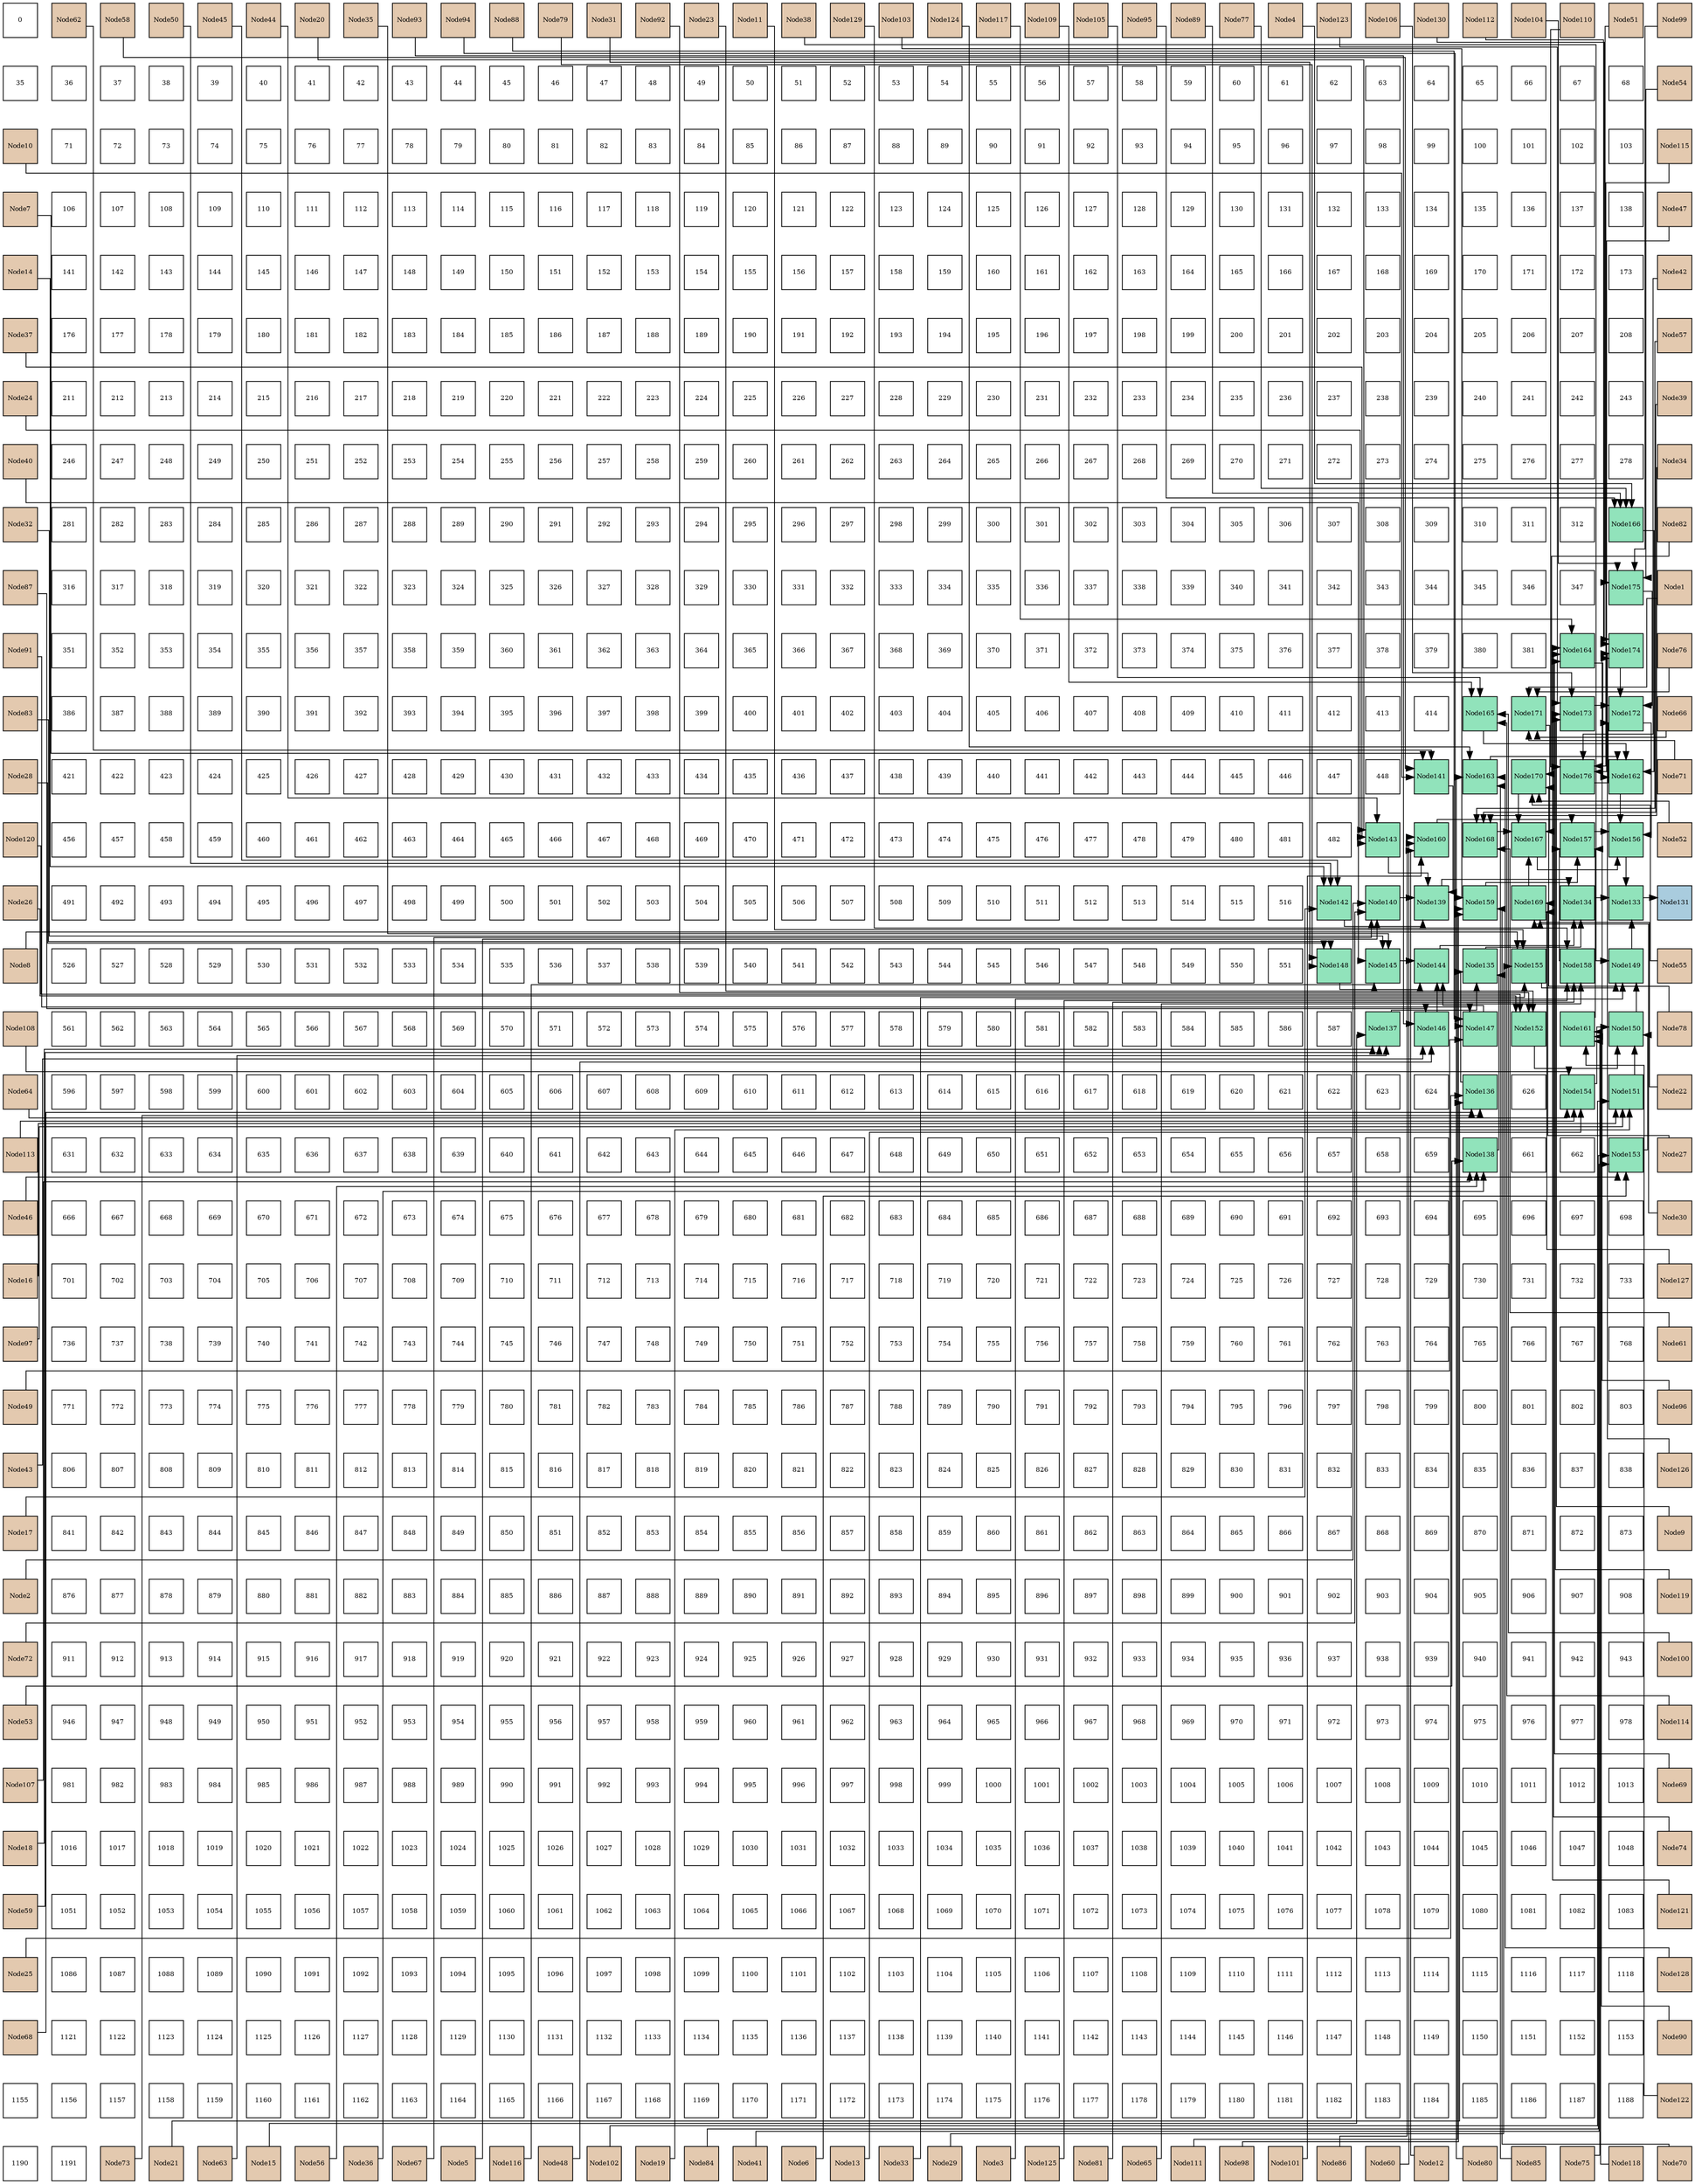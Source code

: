 digraph layout{
 rankdir=TB;
 splines=ortho;
 node [style=filled shape=square fixedsize=true width=0.6];
0[label="0", fontsize=8, fillcolor="#ffffff"];
1[label="Node62", fontsize=8, fillcolor="#e3c9af"];
2[label="Node58", fontsize=8, fillcolor="#e3c9af"];
3[label="Node50", fontsize=8, fillcolor="#e3c9af"];
4[label="Node45", fontsize=8, fillcolor="#e3c9af"];
5[label="Node44", fontsize=8, fillcolor="#e3c9af"];
6[label="Node20", fontsize=8, fillcolor="#e3c9af"];
7[label="Node35", fontsize=8, fillcolor="#e3c9af"];
8[label="Node93", fontsize=8, fillcolor="#e3c9af"];
9[label="Node94", fontsize=8, fillcolor="#e3c9af"];
10[label="Node88", fontsize=8, fillcolor="#e3c9af"];
11[label="Node79", fontsize=8, fillcolor="#e3c9af"];
12[label="Node31", fontsize=8, fillcolor="#e3c9af"];
13[label="Node92", fontsize=8, fillcolor="#e3c9af"];
14[label="Node23", fontsize=8, fillcolor="#e3c9af"];
15[label="Node11", fontsize=8, fillcolor="#e3c9af"];
16[label="Node38", fontsize=8, fillcolor="#e3c9af"];
17[label="Node129", fontsize=8, fillcolor="#e3c9af"];
18[label="Node103", fontsize=8, fillcolor="#e3c9af"];
19[label="Node124", fontsize=8, fillcolor="#e3c9af"];
20[label="Node117", fontsize=8, fillcolor="#e3c9af"];
21[label="Node109", fontsize=8, fillcolor="#e3c9af"];
22[label="Node105", fontsize=8, fillcolor="#e3c9af"];
23[label="Node95", fontsize=8, fillcolor="#e3c9af"];
24[label="Node89", fontsize=8, fillcolor="#e3c9af"];
25[label="Node77", fontsize=8, fillcolor="#e3c9af"];
26[label="Node4", fontsize=8, fillcolor="#e3c9af"];
27[label="Node123", fontsize=8, fillcolor="#e3c9af"];
28[label="Node106", fontsize=8, fillcolor="#e3c9af"];
29[label="Node130", fontsize=8, fillcolor="#e3c9af"];
30[label="Node112", fontsize=8, fillcolor="#e3c9af"];
31[label="Node104", fontsize=8, fillcolor="#e3c9af"];
32[label="Node110", fontsize=8, fillcolor="#e3c9af"];
33[label="Node51", fontsize=8, fillcolor="#e3c9af"];
34[label="Node99", fontsize=8, fillcolor="#e3c9af"];
35[label="35", fontsize=8, fillcolor="#ffffff"];
36[label="36", fontsize=8, fillcolor="#ffffff"];
37[label="37", fontsize=8, fillcolor="#ffffff"];
38[label="38", fontsize=8, fillcolor="#ffffff"];
39[label="39", fontsize=8, fillcolor="#ffffff"];
40[label="40", fontsize=8, fillcolor="#ffffff"];
41[label="41", fontsize=8, fillcolor="#ffffff"];
42[label="42", fontsize=8, fillcolor="#ffffff"];
43[label="43", fontsize=8, fillcolor="#ffffff"];
44[label="44", fontsize=8, fillcolor="#ffffff"];
45[label="45", fontsize=8, fillcolor="#ffffff"];
46[label="46", fontsize=8, fillcolor="#ffffff"];
47[label="47", fontsize=8, fillcolor="#ffffff"];
48[label="48", fontsize=8, fillcolor="#ffffff"];
49[label="49", fontsize=8, fillcolor="#ffffff"];
50[label="50", fontsize=8, fillcolor="#ffffff"];
51[label="51", fontsize=8, fillcolor="#ffffff"];
52[label="52", fontsize=8, fillcolor="#ffffff"];
53[label="53", fontsize=8, fillcolor="#ffffff"];
54[label="54", fontsize=8, fillcolor="#ffffff"];
55[label="55", fontsize=8, fillcolor="#ffffff"];
56[label="56", fontsize=8, fillcolor="#ffffff"];
57[label="57", fontsize=8, fillcolor="#ffffff"];
58[label="58", fontsize=8, fillcolor="#ffffff"];
59[label="59", fontsize=8, fillcolor="#ffffff"];
60[label="60", fontsize=8, fillcolor="#ffffff"];
61[label="61", fontsize=8, fillcolor="#ffffff"];
62[label="62", fontsize=8, fillcolor="#ffffff"];
63[label="63", fontsize=8, fillcolor="#ffffff"];
64[label="64", fontsize=8, fillcolor="#ffffff"];
65[label="65", fontsize=8, fillcolor="#ffffff"];
66[label="66", fontsize=8, fillcolor="#ffffff"];
67[label="67", fontsize=8, fillcolor="#ffffff"];
68[label="68", fontsize=8, fillcolor="#ffffff"];
69[label="Node54", fontsize=8, fillcolor="#e3c9af"];
70[label="Node10", fontsize=8, fillcolor="#e3c9af"];
71[label="71", fontsize=8, fillcolor="#ffffff"];
72[label="72", fontsize=8, fillcolor="#ffffff"];
73[label="73", fontsize=8, fillcolor="#ffffff"];
74[label="74", fontsize=8, fillcolor="#ffffff"];
75[label="75", fontsize=8, fillcolor="#ffffff"];
76[label="76", fontsize=8, fillcolor="#ffffff"];
77[label="77", fontsize=8, fillcolor="#ffffff"];
78[label="78", fontsize=8, fillcolor="#ffffff"];
79[label="79", fontsize=8, fillcolor="#ffffff"];
80[label="80", fontsize=8, fillcolor="#ffffff"];
81[label="81", fontsize=8, fillcolor="#ffffff"];
82[label="82", fontsize=8, fillcolor="#ffffff"];
83[label="83", fontsize=8, fillcolor="#ffffff"];
84[label="84", fontsize=8, fillcolor="#ffffff"];
85[label="85", fontsize=8, fillcolor="#ffffff"];
86[label="86", fontsize=8, fillcolor="#ffffff"];
87[label="87", fontsize=8, fillcolor="#ffffff"];
88[label="88", fontsize=8, fillcolor="#ffffff"];
89[label="89", fontsize=8, fillcolor="#ffffff"];
90[label="90", fontsize=8, fillcolor="#ffffff"];
91[label="91", fontsize=8, fillcolor="#ffffff"];
92[label="92", fontsize=8, fillcolor="#ffffff"];
93[label="93", fontsize=8, fillcolor="#ffffff"];
94[label="94", fontsize=8, fillcolor="#ffffff"];
95[label="95", fontsize=8, fillcolor="#ffffff"];
96[label="96", fontsize=8, fillcolor="#ffffff"];
97[label="97", fontsize=8, fillcolor="#ffffff"];
98[label="98", fontsize=8, fillcolor="#ffffff"];
99[label="99", fontsize=8, fillcolor="#ffffff"];
100[label="100", fontsize=8, fillcolor="#ffffff"];
101[label="101", fontsize=8, fillcolor="#ffffff"];
102[label="102", fontsize=8, fillcolor="#ffffff"];
103[label="103", fontsize=8, fillcolor="#ffffff"];
104[label="Node115", fontsize=8, fillcolor="#e3c9af"];
105[label="Node7", fontsize=8, fillcolor="#e3c9af"];
106[label="106", fontsize=8, fillcolor="#ffffff"];
107[label="107", fontsize=8, fillcolor="#ffffff"];
108[label="108", fontsize=8, fillcolor="#ffffff"];
109[label="109", fontsize=8, fillcolor="#ffffff"];
110[label="110", fontsize=8, fillcolor="#ffffff"];
111[label="111", fontsize=8, fillcolor="#ffffff"];
112[label="112", fontsize=8, fillcolor="#ffffff"];
113[label="113", fontsize=8, fillcolor="#ffffff"];
114[label="114", fontsize=8, fillcolor="#ffffff"];
115[label="115", fontsize=8, fillcolor="#ffffff"];
116[label="116", fontsize=8, fillcolor="#ffffff"];
117[label="117", fontsize=8, fillcolor="#ffffff"];
118[label="118", fontsize=8, fillcolor="#ffffff"];
119[label="119", fontsize=8, fillcolor="#ffffff"];
120[label="120", fontsize=8, fillcolor="#ffffff"];
121[label="121", fontsize=8, fillcolor="#ffffff"];
122[label="122", fontsize=8, fillcolor="#ffffff"];
123[label="123", fontsize=8, fillcolor="#ffffff"];
124[label="124", fontsize=8, fillcolor="#ffffff"];
125[label="125", fontsize=8, fillcolor="#ffffff"];
126[label="126", fontsize=8, fillcolor="#ffffff"];
127[label="127", fontsize=8, fillcolor="#ffffff"];
128[label="128", fontsize=8, fillcolor="#ffffff"];
129[label="129", fontsize=8, fillcolor="#ffffff"];
130[label="130", fontsize=8, fillcolor="#ffffff"];
131[label="131", fontsize=8, fillcolor="#ffffff"];
132[label="132", fontsize=8, fillcolor="#ffffff"];
133[label="133", fontsize=8, fillcolor="#ffffff"];
134[label="134", fontsize=8, fillcolor="#ffffff"];
135[label="135", fontsize=8, fillcolor="#ffffff"];
136[label="136", fontsize=8, fillcolor="#ffffff"];
137[label="137", fontsize=8, fillcolor="#ffffff"];
138[label="138", fontsize=8, fillcolor="#ffffff"];
139[label="Node47", fontsize=8, fillcolor="#e3c9af"];
140[label="Node14", fontsize=8, fillcolor="#e3c9af"];
141[label="141", fontsize=8, fillcolor="#ffffff"];
142[label="142", fontsize=8, fillcolor="#ffffff"];
143[label="143", fontsize=8, fillcolor="#ffffff"];
144[label="144", fontsize=8, fillcolor="#ffffff"];
145[label="145", fontsize=8, fillcolor="#ffffff"];
146[label="146", fontsize=8, fillcolor="#ffffff"];
147[label="147", fontsize=8, fillcolor="#ffffff"];
148[label="148", fontsize=8, fillcolor="#ffffff"];
149[label="149", fontsize=8, fillcolor="#ffffff"];
150[label="150", fontsize=8, fillcolor="#ffffff"];
151[label="151", fontsize=8, fillcolor="#ffffff"];
152[label="152", fontsize=8, fillcolor="#ffffff"];
153[label="153", fontsize=8, fillcolor="#ffffff"];
154[label="154", fontsize=8, fillcolor="#ffffff"];
155[label="155", fontsize=8, fillcolor="#ffffff"];
156[label="156", fontsize=8, fillcolor="#ffffff"];
157[label="157", fontsize=8, fillcolor="#ffffff"];
158[label="158", fontsize=8, fillcolor="#ffffff"];
159[label="159", fontsize=8, fillcolor="#ffffff"];
160[label="160", fontsize=8, fillcolor="#ffffff"];
161[label="161", fontsize=8, fillcolor="#ffffff"];
162[label="162", fontsize=8, fillcolor="#ffffff"];
163[label="163", fontsize=8, fillcolor="#ffffff"];
164[label="164", fontsize=8, fillcolor="#ffffff"];
165[label="165", fontsize=8, fillcolor="#ffffff"];
166[label="166", fontsize=8, fillcolor="#ffffff"];
167[label="167", fontsize=8, fillcolor="#ffffff"];
168[label="168", fontsize=8, fillcolor="#ffffff"];
169[label="169", fontsize=8, fillcolor="#ffffff"];
170[label="170", fontsize=8, fillcolor="#ffffff"];
171[label="171", fontsize=8, fillcolor="#ffffff"];
172[label="172", fontsize=8, fillcolor="#ffffff"];
173[label="173", fontsize=8, fillcolor="#ffffff"];
174[label="Node42", fontsize=8, fillcolor="#e3c9af"];
175[label="Node37", fontsize=8, fillcolor="#e3c9af"];
176[label="176", fontsize=8, fillcolor="#ffffff"];
177[label="177", fontsize=8, fillcolor="#ffffff"];
178[label="178", fontsize=8, fillcolor="#ffffff"];
179[label="179", fontsize=8, fillcolor="#ffffff"];
180[label="180", fontsize=8, fillcolor="#ffffff"];
181[label="181", fontsize=8, fillcolor="#ffffff"];
182[label="182", fontsize=8, fillcolor="#ffffff"];
183[label="183", fontsize=8, fillcolor="#ffffff"];
184[label="184", fontsize=8, fillcolor="#ffffff"];
185[label="185", fontsize=8, fillcolor="#ffffff"];
186[label="186", fontsize=8, fillcolor="#ffffff"];
187[label="187", fontsize=8, fillcolor="#ffffff"];
188[label="188", fontsize=8, fillcolor="#ffffff"];
189[label="189", fontsize=8, fillcolor="#ffffff"];
190[label="190", fontsize=8, fillcolor="#ffffff"];
191[label="191", fontsize=8, fillcolor="#ffffff"];
192[label="192", fontsize=8, fillcolor="#ffffff"];
193[label="193", fontsize=8, fillcolor="#ffffff"];
194[label="194", fontsize=8, fillcolor="#ffffff"];
195[label="195", fontsize=8, fillcolor="#ffffff"];
196[label="196", fontsize=8, fillcolor="#ffffff"];
197[label="197", fontsize=8, fillcolor="#ffffff"];
198[label="198", fontsize=8, fillcolor="#ffffff"];
199[label="199", fontsize=8, fillcolor="#ffffff"];
200[label="200", fontsize=8, fillcolor="#ffffff"];
201[label="201", fontsize=8, fillcolor="#ffffff"];
202[label="202", fontsize=8, fillcolor="#ffffff"];
203[label="203", fontsize=8, fillcolor="#ffffff"];
204[label="204", fontsize=8, fillcolor="#ffffff"];
205[label="205", fontsize=8, fillcolor="#ffffff"];
206[label="206", fontsize=8, fillcolor="#ffffff"];
207[label="207", fontsize=8, fillcolor="#ffffff"];
208[label="208", fontsize=8, fillcolor="#ffffff"];
209[label="Node57", fontsize=8, fillcolor="#e3c9af"];
210[label="Node24", fontsize=8, fillcolor="#e3c9af"];
211[label="211", fontsize=8, fillcolor="#ffffff"];
212[label="212", fontsize=8, fillcolor="#ffffff"];
213[label="213", fontsize=8, fillcolor="#ffffff"];
214[label="214", fontsize=8, fillcolor="#ffffff"];
215[label="215", fontsize=8, fillcolor="#ffffff"];
216[label="216", fontsize=8, fillcolor="#ffffff"];
217[label="217", fontsize=8, fillcolor="#ffffff"];
218[label="218", fontsize=8, fillcolor="#ffffff"];
219[label="219", fontsize=8, fillcolor="#ffffff"];
220[label="220", fontsize=8, fillcolor="#ffffff"];
221[label="221", fontsize=8, fillcolor="#ffffff"];
222[label="222", fontsize=8, fillcolor="#ffffff"];
223[label="223", fontsize=8, fillcolor="#ffffff"];
224[label="224", fontsize=8, fillcolor="#ffffff"];
225[label="225", fontsize=8, fillcolor="#ffffff"];
226[label="226", fontsize=8, fillcolor="#ffffff"];
227[label="227", fontsize=8, fillcolor="#ffffff"];
228[label="228", fontsize=8, fillcolor="#ffffff"];
229[label="229", fontsize=8, fillcolor="#ffffff"];
230[label="230", fontsize=8, fillcolor="#ffffff"];
231[label="231", fontsize=8, fillcolor="#ffffff"];
232[label="232", fontsize=8, fillcolor="#ffffff"];
233[label="233", fontsize=8, fillcolor="#ffffff"];
234[label="234", fontsize=8, fillcolor="#ffffff"];
235[label="235", fontsize=8, fillcolor="#ffffff"];
236[label="236", fontsize=8, fillcolor="#ffffff"];
237[label="237", fontsize=8, fillcolor="#ffffff"];
238[label="238", fontsize=8, fillcolor="#ffffff"];
239[label="239", fontsize=8, fillcolor="#ffffff"];
240[label="240", fontsize=8, fillcolor="#ffffff"];
241[label="241", fontsize=8, fillcolor="#ffffff"];
242[label="242", fontsize=8, fillcolor="#ffffff"];
243[label="243", fontsize=8, fillcolor="#ffffff"];
244[label="Node39", fontsize=8, fillcolor="#e3c9af"];
245[label="Node40", fontsize=8, fillcolor="#e3c9af"];
246[label="246", fontsize=8, fillcolor="#ffffff"];
247[label="247", fontsize=8, fillcolor="#ffffff"];
248[label="248", fontsize=8, fillcolor="#ffffff"];
249[label="249", fontsize=8, fillcolor="#ffffff"];
250[label="250", fontsize=8, fillcolor="#ffffff"];
251[label="251", fontsize=8, fillcolor="#ffffff"];
252[label="252", fontsize=8, fillcolor="#ffffff"];
253[label="253", fontsize=8, fillcolor="#ffffff"];
254[label="254", fontsize=8, fillcolor="#ffffff"];
255[label="255", fontsize=8, fillcolor="#ffffff"];
256[label="256", fontsize=8, fillcolor="#ffffff"];
257[label="257", fontsize=8, fillcolor="#ffffff"];
258[label="258", fontsize=8, fillcolor="#ffffff"];
259[label="259", fontsize=8, fillcolor="#ffffff"];
260[label="260", fontsize=8, fillcolor="#ffffff"];
261[label="261", fontsize=8, fillcolor="#ffffff"];
262[label="262", fontsize=8, fillcolor="#ffffff"];
263[label="263", fontsize=8, fillcolor="#ffffff"];
264[label="264", fontsize=8, fillcolor="#ffffff"];
265[label="265", fontsize=8, fillcolor="#ffffff"];
266[label="266", fontsize=8, fillcolor="#ffffff"];
267[label="267", fontsize=8, fillcolor="#ffffff"];
268[label="268", fontsize=8, fillcolor="#ffffff"];
269[label="269", fontsize=8, fillcolor="#ffffff"];
270[label="270", fontsize=8, fillcolor="#ffffff"];
271[label="271", fontsize=8, fillcolor="#ffffff"];
272[label="272", fontsize=8, fillcolor="#ffffff"];
273[label="273", fontsize=8, fillcolor="#ffffff"];
274[label="274", fontsize=8, fillcolor="#ffffff"];
275[label="275", fontsize=8, fillcolor="#ffffff"];
276[label="276", fontsize=8, fillcolor="#ffffff"];
277[label="277", fontsize=8, fillcolor="#ffffff"];
278[label="278", fontsize=8, fillcolor="#ffffff"];
279[label="Node34", fontsize=8, fillcolor="#e3c9af"];
280[label="Node32", fontsize=8, fillcolor="#e3c9af"];
281[label="281", fontsize=8, fillcolor="#ffffff"];
282[label="282", fontsize=8, fillcolor="#ffffff"];
283[label="283", fontsize=8, fillcolor="#ffffff"];
284[label="284", fontsize=8, fillcolor="#ffffff"];
285[label="285", fontsize=8, fillcolor="#ffffff"];
286[label="286", fontsize=8, fillcolor="#ffffff"];
287[label="287", fontsize=8, fillcolor="#ffffff"];
288[label="288", fontsize=8, fillcolor="#ffffff"];
289[label="289", fontsize=8, fillcolor="#ffffff"];
290[label="290", fontsize=8, fillcolor="#ffffff"];
291[label="291", fontsize=8, fillcolor="#ffffff"];
292[label="292", fontsize=8, fillcolor="#ffffff"];
293[label="293", fontsize=8, fillcolor="#ffffff"];
294[label="294", fontsize=8, fillcolor="#ffffff"];
295[label="295", fontsize=8, fillcolor="#ffffff"];
296[label="296", fontsize=8, fillcolor="#ffffff"];
297[label="297", fontsize=8, fillcolor="#ffffff"];
298[label="298", fontsize=8, fillcolor="#ffffff"];
299[label="299", fontsize=8, fillcolor="#ffffff"];
300[label="300", fontsize=8, fillcolor="#ffffff"];
301[label="301", fontsize=8, fillcolor="#ffffff"];
302[label="302", fontsize=8, fillcolor="#ffffff"];
303[label="303", fontsize=8, fillcolor="#ffffff"];
304[label="304", fontsize=8, fillcolor="#ffffff"];
305[label="305", fontsize=8, fillcolor="#ffffff"];
306[label="306", fontsize=8, fillcolor="#ffffff"];
307[label="307", fontsize=8, fillcolor="#ffffff"];
308[label="308", fontsize=8, fillcolor="#ffffff"];
309[label="309", fontsize=8, fillcolor="#ffffff"];
310[label="310", fontsize=8, fillcolor="#ffffff"];
311[label="311", fontsize=8, fillcolor="#ffffff"];
312[label="312", fontsize=8, fillcolor="#ffffff"];
313[label="Node166", fontsize=8, fillcolor="#91e3bb"];
314[label="Node82", fontsize=8, fillcolor="#e3c9af"];
315[label="Node87", fontsize=8, fillcolor="#e3c9af"];
316[label="316", fontsize=8, fillcolor="#ffffff"];
317[label="317", fontsize=8, fillcolor="#ffffff"];
318[label="318", fontsize=8, fillcolor="#ffffff"];
319[label="319", fontsize=8, fillcolor="#ffffff"];
320[label="320", fontsize=8, fillcolor="#ffffff"];
321[label="321", fontsize=8, fillcolor="#ffffff"];
322[label="322", fontsize=8, fillcolor="#ffffff"];
323[label="323", fontsize=8, fillcolor="#ffffff"];
324[label="324", fontsize=8, fillcolor="#ffffff"];
325[label="325", fontsize=8, fillcolor="#ffffff"];
326[label="326", fontsize=8, fillcolor="#ffffff"];
327[label="327", fontsize=8, fillcolor="#ffffff"];
328[label="328", fontsize=8, fillcolor="#ffffff"];
329[label="329", fontsize=8, fillcolor="#ffffff"];
330[label="330", fontsize=8, fillcolor="#ffffff"];
331[label="331", fontsize=8, fillcolor="#ffffff"];
332[label="332", fontsize=8, fillcolor="#ffffff"];
333[label="333", fontsize=8, fillcolor="#ffffff"];
334[label="334", fontsize=8, fillcolor="#ffffff"];
335[label="335", fontsize=8, fillcolor="#ffffff"];
336[label="336", fontsize=8, fillcolor="#ffffff"];
337[label="337", fontsize=8, fillcolor="#ffffff"];
338[label="338", fontsize=8, fillcolor="#ffffff"];
339[label="339", fontsize=8, fillcolor="#ffffff"];
340[label="340", fontsize=8, fillcolor="#ffffff"];
341[label="341", fontsize=8, fillcolor="#ffffff"];
342[label="342", fontsize=8, fillcolor="#ffffff"];
343[label="343", fontsize=8, fillcolor="#ffffff"];
344[label="344", fontsize=8, fillcolor="#ffffff"];
345[label="345", fontsize=8, fillcolor="#ffffff"];
346[label="346", fontsize=8, fillcolor="#ffffff"];
347[label="347", fontsize=8, fillcolor="#ffffff"];
348[label="Node175", fontsize=8, fillcolor="#91e3bb"];
349[label="Node1", fontsize=8, fillcolor="#e3c9af"];
350[label="Node91", fontsize=8, fillcolor="#e3c9af"];
351[label="351", fontsize=8, fillcolor="#ffffff"];
352[label="352", fontsize=8, fillcolor="#ffffff"];
353[label="353", fontsize=8, fillcolor="#ffffff"];
354[label="354", fontsize=8, fillcolor="#ffffff"];
355[label="355", fontsize=8, fillcolor="#ffffff"];
356[label="356", fontsize=8, fillcolor="#ffffff"];
357[label="357", fontsize=8, fillcolor="#ffffff"];
358[label="358", fontsize=8, fillcolor="#ffffff"];
359[label="359", fontsize=8, fillcolor="#ffffff"];
360[label="360", fontsize=8, fillcolor="#ffffff"];
361[label="361", fontsize=8, fillcolor="#ffffff"];
362[label="362", fontsize=8, fillcolor="#ffffff"];
363[label="363", fontsize=8, fillcolor="#ffffff"];
364[label="364", fontsize=8, fillcolor="#ffffff"];
365[label="365", fontsize=8, fillcolor="#ffffff"];
366[label="366", fontsize=8, fillcolor="#ffffff"];
367[label="367", fontsize=8, fillcolor="#ffffff"];
368[label="368", fontsize=8, fillcolor="#ffffff"];
369[label="369", fontsize=8, fillcolor="#ffffff"];
370[label="370", fontsize=8, fillcolor="#ffffff"];
371[label="371", fontsize=8, fillcolor="#ffffff"];
372[label="372", fontsize=8, fillcolor="#ffffff"];
373[label="373", fontsize=8, fillcolor="#ffffff"];
374[label="374", fontsize=8, fillcolor="#ffffff"];
375[label="375", fontsize=8, fillcolor="#ffffff"];
376[label="376", fontsize=8, fillcolor="#ffffff"];
377[label="377", fontsize=8, fillcolor="#ffffff"];
378[label="378", fontsize=8, fillcolor="#ffffff"];
379[label="379", fontsize=8, fillcolor="#ffffff"];
380[label="380", fontsize=8, fillcolor="#ffffff"];
381[label="381", fontsize=8, fillcolor="#ffffff"];
382[label="Node164", fontsize=8, fillcolor="#91e3bb"];
383[label="Node174", fontsize=8, fillcolor="#91e3bb"];
384[label="Node76", fontsize=8, fillcolor="#e3c9af"];
385[label="Node83", fontsize=8, fillcolor="#e3c9af"];
386[label="386", fontsize=8, fillcolor="#ffffff"];
387[label="387", fontsize=8, fillcolor="#ffffff"];
388[label="388", fontsize=8, fillcolor="#ffffff"];
389[label="389", fontsize=8, fillcolor="#ffffff"];
390[label="390", fontsize=8, fillcolor="#ffffff"];
391[label="391", fontsize=8, fillcolor="#ffffff"];
392[label="392", fontsize=8, fillcolor="#ffffff"];
393[label="393", fontsize=8, fillcolor="#ffffff"];
394[label="394", fontsize=8, fillcolor="#ffffff"];
395[label="395", fontsize=8, fillcolor="#ffffff"];
396[label="396", fontsize=8, fillcolor="#ffffff"];
397[label="397", fontsize=8, fillcolor="#ffffff"];
398[label="398", fontsize=8, fillcolor="#ffffff"];
399[label="399", fontsize=8, fillcolor="#ffffff"];
400[label="400", fontsize=8, fillcolor="#ffffff"];
401[label="401", fontsize=8, fillcolor="#ffffff"];
402[label="402", fontsize=8, fillcolor="#ffffff"];
403[label="403", fontsize=8, fillcolor="#ffffff"];
404[label="404", fontsize=8, fillcolor="#ffffff"];
405[label="405", fontsize=8, fillcolor="#ffffff"];
406[label="406", fontsize=8, fillcolor="#ffffff"];
407[label="407", fontsize=8, fillcolor="#ffffff"];
408[label="408", fontsize=8, fillcolor="#ffffff"];
409[label="409", fontsize=8, fillcolor="#ffffff"];
410[label="410", fontsize=8, fillcolor="#ffffff"];
411[label="411", fontsize=8, fillcolor="#ffffff"];
412[label="412", fontsize=8, fillcolor="#ffffff"];
413[label="413", fontsize=8, fillcolor="#ffffff"];
414[label="414", fontsize=8, fillcolor="#ffffff"];
415[label="Node165", fontsize=8, fillcolor="#91e3bb"];
416[label="Node171", fontsize=8, fillcolor="#91e3bb"];
417[label="Node173", fontsize=8, fillcolor="#91e3bb"];
418[label="Node172", fontsize=8, fillcolor="#91e3bb"];
419[label="Node66", fontsize=8, fillcolor="#e3c9af"];
420[label="Node28", fontsize=8, fillcolor="#e3c9af"];
421[label="421", fontsize=8, fillcolor="#ffffff"];
422[label="422", fontsize=8, fillcolor="#ffffff"];
423[label="423", fontsize=8, fillcolor="#ffffff"];
424[label="424", fontsize=8, fillcolor="#ffffff"];
425[label="425", fontsize=8, fillcolor="#ffffff"];
426[label="426", fontsize=8, fillcolor="#ffffff"];
427[label="427", fontsize=8, fillcolor="#ffffff"];
428[label="428", fontsize=8, fillcolor="#ffffff"];
429[label="429", fontsize=8, fillcolor="#ffffff"];
430[label="430", fontsize=8, fillcolor="#ffffff"];
431[label="431", fontsize=8, fillcolor="#ffffff"];
432[label="432", fontsize=8, fillcolor="#ffffff"];
433[label="433", fontsize=8, fillcolor="#ffffff"];
434[label="434", fontsize=8, fillcolor="#ffffff"];
435[label="435", fontsize=8, fillcolor="#ffffff"];
436[label="436", fontsize=8, fillcolor="#ffffff"];
437[label="437", fontsize=8, fillcolor="#ffffff"];
438[label="438", fontsize=8, fillcolor="#ffffff"];
439[label="439", fontsize=8, fillcolor="#ffffff"];
440[label="440", fontsize=8, fillcolor="#ffffff"];
441[label="441", fontsize=8, fillcolor="#ffffff"];
442[label="442", fontsize=8, fillcolor="#ffffff"];
443[label="443", fontsize=8, fillcolor="#ffffff"];
444[label="444", fontsize=8, fillcolor="#ffffff"];
445[label="445", fontsize=8, fillcolor="#ffffff"];
446[label="446", fontsize=8, fillcolor="#ffffff"];
447[label="447", fontsize=8, fillcolor="#ffffff"];
448[label="448", fontsize=8, fillcolor="#ffffff"];
449[label="Node141", fontsize=8, fillcolor="#91e3bb"];
450[label="Node163", fontsize=8, fillcolor="#91e3bb"];
451[label="Node170", fontsize=8, fillcolor="#91e3bb"];
452[label="Node176", fontsize=8, fillcolor="#91e3bb"];
453[label="Node162", fontsize=8, fillcolor="#91e3bb"];
454[label="Node71", fontsize=8, fillcolor="#e3c9af"];
455[label="Node120", fontsize=8, fillcolor="#e3c9af"];
456[label="456", fontsize=8, fillcolor="#ffffff"];
457[label="457", fontsize=8, fillcolor="#ffffff"];
458[label="458", fontsize=8, fillcolor="#ffffff"];
459[label="459", fontsize=8, fillcolor="#ffffff"];
460[label="460", fontsize=8, fillcolor="#ffffff"];
461[label="461", fontsize=8, fillcolor="#ffffff"];
462[label="462", fontsize=8, fillcolor="#ffffff"];
463[label="463", fontsize=8, fillcolor="#ffffff"];
464[label="464", fontsize=8, fillcolor="#ffffff"];
465[label="465", fontsize=8, fillcolor="#ffffff"];
466[label="466", fontsize=8, fillcolor="#ffffff"];
467[label="467", fontsize=8, fillcolor="#ffffff"];
468[label="468", fontsize=8, fillcolor="#ffffff"];
469[label="469", fontsize=8, fillcolor="#ffffff"];
470[label="470", fontsize=8, fillcolor="#ffffff"];
471[label="471", fontsize=8, fillcolor="#ffffff"];
472[label="472", fontsize=8, fillcolor="#ffffff"];
473[label="473", fontsize=8, fillcolor="#ffffff"];
474[label="474", fontsize=8, fillcolor="#ffffff"];
475[label="475", fontsize=8, fillcolor="#ffffff"];
476[label="476", fontsize=8, fillcolor="#ffffff"];
477[label="477", fontsize=8, fillcolor="#ffffff"];
478[label="478", fontsize=8, fillcolor="#ffffff"];
479[label="479", fontsize=8, fillcolor="#ffffff"];
480[label="480", fontsize=8, fillcolor="#ffffff"];
481[label="481", fontsize=8, fillcolor="#ffffff"];
482[label="482", fontsize=8, fillcolor="#ffffff"];
483[label="Node143", fontsize=8, fillcolor="#91e3bb"];
484[label="Node160", fontsize=8, fillcolor="#91e3bb"];
485[label="Node168", fontsize=8, fillcolor="#91e3bb"];
486[label="Node167", fontsize=8, fillcolor="#91e3bb"];
487[label="Node157", fontsize=8, fillcolor="#91e3bb"];
488[label="Node156", fontsize=8, fillcolor="#91e3bb"];
489[label="Node52", fontsize=8, fillcolor="#e3c9af"];
490[label="Node26", fontsize=8, fillcolor="#e3c9af"];
491[label="491", fontsize=8, fillcolor="#ffffff"];
492[label="492", fontsize=8, fillcolor="#ffffff"];
493[label="493", fontsize=8, fillcolor="#ffffff"];
494[label="494", fontsize=8, fillcolor="#ffffff"];
495[label="495", fontsize=8, fillcolor="#ffffff"];
496[label="496", fontsize=8, fillcolor="#ffffff"];
497[label="497", fontsize=8, fillcolor="#ffffff"];
498[label="498", fontsize=8, fillcolor="#ffffff"];
499[label="499", fontsize=8, fillcolor="#ffffff"];
500[label="500", fontsize=8, fillcolor="#ffffff"];
501[label="501", fontsize=8, fillcolor="#ffffff"];
502[label="502", fontsize=8, fillcolor="#ffffff"];
503[label="503", fontsize=8, fillcolor="#ffffff"];
504[label="504", fontsize=8, fillcolor="#ffffff"];
505[label="505", fontsize=8, fillcolor="#ffffff"];
506[label="506", fontsize=8, fillcolor="#ffffff"];
507[label="507", fontsize=8, fillcolor="#ffffff"];
508[label="508", fontsize=8, fillcolor="#ffffff"];
509[label="509", fontsize=8, fillcolor="#ffffff"];
510[label="510", fontsize=8, fillcolor="#ffffff"];
511[label="511", fontsize=8, fillcolor="#ffffff"];
512[label="512", fontsize=8, fillcolor="#ffffff"];
513[label="513", fontsize=8, fillcolor="#ffffff"];
514[label="514", fontsize=8, fillcolor="#ffffff"];
515[label="515", fontsize=8, fillcolor="#ffffff"];
516[label="516", fontsize=8, fillcolor="#ffffff"];
517[label="Node142", fontsize=8, fillcolor="#91e3bb"];
518[label="Node140", fontsize=8, fillcolor="#91e3bb"];
519[label="Node139", fontsize=8, fillcolor="#91e3bb"];
520[label="Node159", fontsize=8, fillcolor="#91e3bb"];
521[label="Node169", fontsize=8, fillcolor="#91e3bb"];
522[label="Node134", fontsize=8, fillcolor="#91e3bb"];
523[label="Node133", fontsize=8, fillcolor="#91e3bb"];
524[label="Node131", fontsize=8, fillcolor="#a9ccde"];
525[label="Node8", fontsize=8, fillcolor="#e3c9af"];
526[label="526", fontsize=8, fillcolor="#ffffff"];
527[label="527", fontsize=8, fillcolor="#ffffff"];
528[label="528", fontsize=8, fillcolor="#ffffff"];
529[label="529", fontsize=8, fillcolor="#ffffff"];
530[label="530", fontsize=8, fillcolor="#ffffff"];
531[label="531", fontsize=8, fillcolor="#ffffff"];
532[label="532", fontsize=8, fillcolor="#ffffff"];
533[label="533", fontsize=8, fillcolor="#ffffff"];
534[label="534", fontsize=8, fillcolor="#ffffff"];
535[label="535", fontsize=8, fillcolor="#ffffff"];
536[label="536", fontsize=8, fillcolor="#ffffff"];
537[label="537", fontsize=8, fillcolor="#ffffff"];
538[label="538", fontsize=8, fillcolor="#ffffff"];
539[label="539", fontsize=8, fillcolor="#ffffff"];
540[label="540", fontsize=8, fillcolor="#ffffff"];
541[label="541", fontsize=8, fillcolor="#ffffff"];
542[label="542", fontsize=8, fillcolor="#ffffff"];
543[label="543", fontsize=8, fillcolor="#ffffff"];
544[label="544", fontsize=8, fillcolor="#ffffff"];
545[label="545", fontsize=8, fillcolor="#ffffff"];
546[label="546", fontsize=8, fillcolor="#ffffff"];
547[label="547", fontsize=8, fillcolor="#ffffff"];
548[label="548", fontsize=8, fillcolor="#ffffff"];
549[label="549", fontsize=8, fillcolor="#ffffff"];
550[label="550", fontsize=8, fillcolor="#ffffff"];
551[label="551", fontsize=8, fillcolor="#ffffff"];
552[label="Node148", fontsize=8, fillcolor="#91e3bb"];
553[label="Node145", fontsize=8, fillcolor="#91e3bb"];
554[label="Node144", fontsize=8, fillcolor="#91e3bb"];
555[label="Node135", fontsize=8, fillcolor="#91e3bb"];
556[label="Node155", fontsize=8, fillcolor="#91e3bb"];
557[label="Node158", fontsize=8, fillcolor="#91e3bb"];
558[label="Node149", fontsize=8, fillcolor="#91e3bb"];
559[label="Node55", fontsize=8, fillcolor="#e3c9af"];
560[label="Node108", fontsize=8, fillcolor="#e3c9af"];
561[label="561", fontsize=8, fillcolor="#ffffff"];
562[label="562", fontsize=8, fillcolor="#ffffff"];
563[label="563", fontsize=8, fillcolor="#ffffff"];
564[label="564", fontsize=8, fillcolor="#ffffff"];
565[label="565", fontsize=8, fillcolor="#ffffff"];
566[label="566", fontsize=8, fillcolor="#ffffff"];
567[label="567", fontsize=8, fillcolor="#ffffff"];
568[label="568", fontsize=8, fillcolor="#ffffff"];
569[label="569", fontsize=8, fillcolor="#ffffff"];
570[label="570", fontsize=8, fillcolor="#ffffff"];
571[label="571", fontsize=8, fillcolor="#ffffff"];
572[label="572", fontsize=8, fillcolor="#ffffff"];
573[label="573", fontsize=8, fillcolor="#ffffff"];
574[label="574", fontsize=8, fillcolor="#ffffff"];
575[label="575", fontsize=8, fillcolor="#ffffff"];
576[label="576", fontsize=8, fillcolor="#ffffff"];
577[label="577", fontsize=8, fillcolor="#ffffff"];
578[label="578", fontsize=8, fillcolor="#ffffff"];
579[label="579", fontsize=8, fillcolor="#ffffff"];
580[label="580", fontsize=8, fillcolor="#ffffff"];
581[label="581", fontsize=8, fillcolor="#ffffff"];
582[label="582", fontsize=8, fillcolor="#ffffff"];
583[label="583", fontsize=8, fillcolor="#ffffff"];
584[label="584", fontsize=8, fillcolor="#ffffff"];
585[label="585", fontsize=8, fillcolor="#ffffff"];
586[label="586", fontsize=8, fillcolor="#ffffff"];
587[label="587", fontsize=8, fillcolor="#ffffff"];
588[label="Node137", fontsize=8, fillcolor="#91e3bb"];
589[label="Node146", fontsize=8, fillcolor="#91e3bb"];
590[label="Node147", fontsize=8, fillcolor="#91e3bb"];
591[label="Node152", fontsize=8, fillcolor="#91e3bb"];
592[label="Node161", fontsize=8, fillcolor="#91e3bb"];
593[label="Node150", fontsize=8, fillcolor="#91e3bb"];
594[label="Node78", fontsize=8, fillcolor="#e3c9af"];
595[label="Node64", fontsize=8, fillcolor="#e3c9af"];
596[label="596", fontsize=8, fillcolor="#ffffff"];
597[label="597", fontsize=8, fillcolor="#ffffff"];
598[label="598", fontsize=8, fillcolor="#ffffff"];
599[label="599", fontsize=8, fillcolor="#ffffff"];
600[label="600", fontsize=8, fillcolor="#ffffff"];
601[label="601", fontsize=8, fillcolor="#ffffff"];
602[label="602", fontsize=8, fillcolor="#ffffff"];
603[label="603", fontsize=8, fillcolor="#ffffff"];
604[label="604", fontsize=8, fillcolor="#ffffff"];
605[label="605", fontsize=8, fillcolor="#ffffff"];
606[label="606", fontsize=8, fillcolor="#ffffff"];
607[label="607", fontsize=8, fillcolor="#ffffff"];
608[label="608", fontsize=8, fillcolor="#ffffff"];
609[label="609", fontsize=8, fillcolor="#ffffff"];
610[label="610", fontsize=8, fillcolor="#ffffff"];
611[label="611", fontsize=8, fillcolor="#ffffff"];
612[label="612", fontsize=8, fillcolor="#ffffff"];
613[label="613", fontsize=8, fillcolor="#ffffff"];
614[label="614", fontsize=8, fillcolor="#ffffff"];
615[label="615", fontsize=8, fillcolor="#ffffff"];
616[label="616", fontsize=8, fillcolor="#ffffff"];
617[label="617", fontsize=8, fillcolor="#ffffff"];
618[label="618", fontsize=8, fillcolor="#ffffff"];
619[label="619", fontsize=8, fillcolor="#ffffff"];
620[label="620", fontsize=8, fillcolor="#ffffff"];
621[label="621", fontsize=8, fillcolor="#ffffff"];
622[label="622", fontsize=8, fillcolor="#ffffff"];
623[label="623", fontsize=8, fillcolor="#ffffff"];
624[label="624", fontsize=8, fillcolor="#ffffff"];
625[label="Node136", fontsize=8, fillcolor="#91e3bb"];
626[label="626", fontsize=8, fillcolor="#ffffff"];
627[label="Node154", fontsize=8, fillcolor="#91e3bb"];
628[label="Node151", fontsize=8, fillcolor="#91e3bb"];
629[label="Node22", fontsize=8, fillcolor="#e3c9af"];
630[label="Node113", fontsize=8, fillcolor="#e3c9af"];
631[label="631", fontsize=8, fillcolor="#ffffff"];
632[label="632", fontsize=8, fillcolor="#ffffff"];
633[label="633", fontsize=8, fillcolor="#ffffff"];
634[label="634", fontsize=8, fillcolor="#ffffff"];
635[label="635", fontsize=8, fillcolor="#ffffff"];
636[label="636", fontsize=8, fillcolor="#ffffff"];
637[label="637", fontsize=8, fillcolor="#ffffff"];
638[label="638", fontsize=8, fillcolor="#ffffff"];
639[label="639", fontsize=8, fillcolor="#ffffff"];
640[label="640", fontsize=8, fillcolor="#ffffff"];
641[label="641", fontsize=8, fillcolor="#ffffff"];
642[label="642", fontsize=8, fillcolor="#ffffff"];
643[label="643", fontsize=8, fillcolor="#ffffff"];
644[label="644", fontsize=8, fillcolor="#ffffff"];
645[label="645", fontsize=8, fillcolor="#ffffff"];
646[label="646", fontsize=8, fillcolor="#ffffff"];
647[label="647", fontsize=8, fillcolor="#ffffff"];
648[label="648", fontsize=8, fillcolor="#ffffff"];
649[label="649", fontsize=8, fillcolor="#ffffff"];
650[label="650", fontsize=8, fillcolor="#ffffff"];
651[label="651", fontsize=8, fillcolor="#ffffff"];
652[label="652", fontsize=8, fillcolor="#ffffff"];
653[label="653", fontsize=8, fillcolor="#ffffff"];
654[label="654", fontsize=8, fillcolor="#ffffff"];
655[label="655", fontsize=8, fillcolor="#ffffff"];
656[label="656", fontsize=8, fillcolor="#ffffff"];
657[label="657", fontsize=8, fillcolor="#ffffff"];
658[label="658", fontsize=8, fillcolor="#ffffff"];
659[label="659", fontsize=8, fillcolor="#ffffff"];
660[label="Node138", fontsize=8, fillcolor="#91e3bb"];
661[label="661", fontsize=8, fillcolor="#ffffff"];
662[label="662", fontsize=8, fillcolor="#ffffff"];
663[label="Node153", fontsize=8, fillcolor="#91e3bb"];
664[label="Node27", fontsize=8, fillcolor="#e3c9af"];
665[label="Node46", fontsize=8, fillcolor="#e3c9af"];
666[label="666", fontsize=8, fillcolor="#ffffff"];
667[label="667", fontsize=8, fillcolor="#ffffff"];
668[label="668", fontsize=8, fillcolor="#ffffff"];
669[label="669", fontsize=8, fillcolor="#ffffff"];
670[label="670", fontsize=8, fillcolor="#ffffff"];
671[label="671", fontsize=8, fillcolor="#ffffff"];
672[label="672", fontsize=8, fillcolor="#ffffff"];
673[label="673", fontsize=8, fillcolor="#ffffff"];
674[label="674", fontsize=8, fillcolor="#ffffff"];
675[label="675", fontsize=8, fillcolor="#ffffff"];
676[label="676", fontsize=8, fillcolor="#ffffff"];
677[label="677", fontsize=8, fillcolor="#ffffff"];
678[label="678", fontsize=8, fillcolor="#ffffff"];
679[label="679", fontsize=8, fillcolor="#ffffff"];
680[label="680", fontsize=8, fillcolor="#ffffff"];
681[label="681", fontsize=8, fillcolor="#ffffff"];
682[label="682", fontsize=8, fillcolor="#ffffff"];
683[label="683", fontsize=8, fillcolor="#ffffff"];
684[label="684", fontsize=8, fillcolor="#ffffff"];
685[label="685", fontsize=8, fillcolor="#ffffff"];
686[label="686", fontsize=8, fillcolor="#ffffff"];
687[label="687", fontsize=8, fillcolor="#ffffff"];
688[label="688", fontsize=8, fillcolor="#ffffff"];
689[label="689", fontsize=8, fillcolor="#ffffff"];
690[label="690", fontsize=8, fillcolor="#ffffff"];
691[label="691", fontsize=8, fillcolor="#ffffff"];
692[label="692", fontsize=8, fillcolor="#ffffff"];
693[label="693", fontsize=8, fillcolor="#ffffff"];
694[label="694", fontsize=8, fillcolor="#ffffff"];
695[label="695", fontsize=8, fillcolor="#ffffff"];
696[label="696", fontsize=8, fillcolor="#ffffff"];
697[label="697", fontsize=8, fillcolor="#ffffff"];
698[label="698", fontsize=8, fillcolor="#ffffff"];
699[label="Node30", fontsize=8, fillcolor="#e3c9af"];
700[label="Node16", fontsize=8, fillcolor="#e3c9af"];
701[label="701", fontsize=8, fillcolor="#ffffff"];
702[label="702", fontsize=8, fillcolor="#ffffff"];
703[label="703", fontsize=8, fillcolor="#ffffff"];
704[label="704", fontsize=8, fillcolor="#ffffff"];
705[label="705", fontsize=8, fillcolor="#ffffff"];
706[label="706", fontsize=8, fillcolor="#ffffff"];
707[label="707", fontsize=8, fillcolor="#ffffff"];
708[label="708", fontsize=8, fillcolor="#ffffff"];
709[label="709", fontsize=8, fillcolor="#ffffff"];
710[label="710", fontsize=8, fillcolor="#ffffff"];
711[label="711", fontsize=8, fillcolor="#ffffff"];
712[label="712", fontsize=8, fillcolor="#ffffff"];
713[label="713", fontsize=8, fillcolor="#ffffff"];
714[label="714", fontsize=8, fillcolor="#ffffff"];
715[label="715", fontsize=8, fillcolor="#ffffff"];
716[label="716", fontsize=8, fillcolor="#ffffff"];
717[label="717", fontsize=8, fillcolor="#ffffff"];
718[label="718", fontsize=8, fillcolor="#ffffff"];
719[label="719", fontsize=8, fillcolor="#ffffff"];
720[label="720", fontsize=8, fillcolor="#ffffff"];
721[label="721", fontsize=8, fillcolor="#ffffff"];
722[label="722", fontsize=8, fillcolor="#ffffff"];
723[label="723", fontsize=8, fillcolor="#ffffff"];
724[label="724", fontsize=8, fillcolor="#ffffff"];
725[label="725", fontsize=8, fillcolor="#ffffff"];
726[label="726", fontsize=8, fillcolor="#ffffff"];
727[label="727", fontsize=8, fillcolor="#ffffff"];
728[label="728", fontsize=8, fillcolor="#ffffff"];
729[label="729", fontsize=8, fillcolor="#ffffff"];
730[label="730", fontsize=8, fillcolor="#ffffff"];
731[label="731", fontsize=8, fillcolor="#ffffff"];
732[label="732", fontsize=8, fillcolor="#ffffff"];
733[label="733", fontsize=8, fillcolor="#ffffff"];
734[label="Node127", fontsize=8, fillcolor="#e3c9af"];
735[label="Node97", fontsize=8, fillcolor="#e3c9af"];
736[label="736", fontsize=8, fillcolor="#ffffff"];
737[label="737", fontsize=8, fillcolor="#ffffff"];
738[label="738", fontsize=8, fillcolor="#ffffff"];
739[label="739", fontsize=8, fillcolor="#ffffff"];
740[label="740", fontsize=8, fillcolor="#ffffff"];
741[label="741", fontsize=8, fillcolor="#ffffff"];
742[label="742", fontsize=8, fillcolor="#ffffff"];
743[label="743", fontsize=8, fillcolor="#ffffff"];
744[label="744", fontsize=8, fillcolor="#ffffff"];
745[label="745", fontsize=8, fillcolor="#ffffff"];
746[label="746", fontsize=8, fillcolor="#ffffff"];
747[label="747", fontsize=8, fillcolor="#ffffff"];
748[label="748", fontsize=8, fillcolor="#ffffff"];
749[label="749", fontsize=8, fillcolor="#ffffff"];
750[label="750", fontsize=8, fillcolor="#ffffff"];
751[label="751", fontsize=8, fillcolor="#ffffff"];
752[label="752", fontsize=8, fillcolor="#ffffff"];
753[label="753", fontsize=8, fillcolor="#ffffff"];
754[label="754", fontsize=8, fillcolor="#ffffff"];
755[label="755", fontsize=8, fillcolor="#ffffff"];
756[label="756", fontsize=8, fillcolor="#ffffff"];
757[label="757", fontsize=8, fillcolor="#ffffff"];
758[label="758", fontsize=8, fillcolor="#ffffff"];
759[label="759", fontsize=8, fillcolor="#ffffff"];
760[label="760", fontsize=8, fillcolor="#ffffff"];
761[label="761", fontsize=8, fillcolor="#ffffff"];
762[label="762", fontsize=8, fillcolor="#ffffff"];
763[label="763", fontsize=8, fillcolor="#ffffff"];
764[label="764", fontsize=8, fillcolor="#ffffff"];
765[label="765", fontsize=8, fillcolor="#ffffff"];
766[label="766", fontsize=8, fillcolor="#ffffff"];
767[label="767", fontsize=8, fillcolor="#ffffff"];
768[label="768", fontsize=8, fillcolor="#ffffff"];
769[label="Node61", fontsize=8, fillcolor="#e3c9af"];
770[label="Node49", fontsize=8, fillcolor="#e3c9af"];
771[label="771", fontsize=8, fillcolor="#ffffff"];
772[label="772", fontsize=8, fillcolor="#ffffff"];
773[label="773", fontsize=8, fillcolor="#ffffff"];
774[label="774", fontsize=8, fillcolor="#ffffff"];
775[label="775", fontsize=8, fillcolor="#ffffff"];
776[label="776", fontsize=8, fillcolor="#ffffff"];
777[label="777", fontsize=8, fillcolor="#ffffff"];
778[label="778", fontsize=8, fillcolor="#ffffff"];
779[label="779", fontsize=8, fillcolor="#ffffff"];
780[label="780", fontsize=8, fillcolor="#ffffff"];
781[label="781", fontsize=8, fillcolor="#ffffff"];
782[label="782", fontsize=8, fillcolor="#ffffff"];
783[label="783", fontsize=8, fillcolor="#ffffff"];
784[label="784", fontsize=8, fillcolor="#ffffff"];
785[label="785", fontsize=8, fillcolor="#ffffff"];
786[label="786", fontsize=8, fillcolor="#ffffff"];
787[label="787", fontsize=8, fillcolor="#ffffff"];
788[label="788", fontsize=8, fillcolor="#ffffff"];
789[label="789", fontsize=8, fillcolor="#ffffff"];
790[label="790", fontsize=8, fillcolor="#ffffff"];
791[label="791", fontsize=8, fillcolor="#ffffff"];
792[label="792", fontsize=8, fillcolor="#ffffff"];
793[label="793", fontsize=8, fillcolor="#ffffff"];
794[label="794", fontsize=8, fillcolor="#ffffff"];
795[label="795", fontsize=8, fillcolor="#ffffff"];
796[label="796", fontsize=8, fillcolor="#ffffff"];
797[label="797", fontsize=8, fillcolor="#ffffff"];
798[label="798", fontsize=8, fillcolor="#ffffff"];
799[label="799", fontsize=8, fillcolor="#ffffff"];
800[label="800", fontsize=8, fillcolor="#ffffff"];
801[label="801", fontsize=8, fillcolor="#ffffff"];
802[label="802", fontsize=8, fillcolor="#ffffff"];
803[label="803", fontsize=8, fillcolor="#ffffff"];
804[label="Node96", fontsize=8, fillcolor="#e3c9af"];
805[label="Node43", fontsize=8, fillcolor="#e3c9af"];
806[label="806", fontsize=8, fillcolor="#ffffff"];
807[label="807", fontsize=8, fillcolor="#ffffff"];
808[label="808", fontsize=8, fillcolor="#ffffff"];
809[label="809", fontsize=8, fillcolor="#ffffff"];
810[label="810", fontsize=8, fillcolor="#ffffff"];
811[label="811", fontsize=8, fillcolor="#ffffff"];
812[label="812", fontsize=8, fillcolor="#ffffff"];
813[label="813", fontsize=8, fillcolor="#ffffff"];
814[label="814", fontsize=8, fillcolor="#ffffff"];
815[label="815", fontsize=8, fillcolor="#ffffff"];
816[label="816", fontsize=8, fillcolor="#ffffff"];
817[label="817", fontsize=8, fillcolor="#ffffff"];
818[label="818", fontsize=8, fillcolor="#ffffff"];
819[label="819", fontsize=8, fillcolor="#ffffff"];
820[label="820", fontsize=8, fillcolor="#ffffff"];
821[label="821", fontsize=8, fillcolor="#ffffff"];
822[label="822", fontsize=8, fillcolor="#ffffff"];
823[label="823", fontsize=8, fillcolor="#ffffff"];
824[label="824", fontsize=8, fillcolor="#ffffff"];
825[label="825", fontsize=8, fillcolor="#ffffff"];
826[label="826", fontsize=8, fillcolor="#ffffff"];
827[label="827", fontsize=8, fillcolor="#ffffff"];
828[label="828", fontsize=8, fillcolor="#ffffff"];
829[label="829", fontsize=8, fillcolor="#ffffff"];
830[label="830", fontsize=8, fillcolor="#ffffff"];
831[label="831", fontsize=8, fillcolor="#ffffff"];
832[label="832", fontsize=8, fillcolor="#ffffff"];
833[label="833", fontsize=8, fillcolor="#ffffff"];
834[label="834", fontsize=8, fillcolor="#ffffff"];
835[label="835", fontsize=8, fillcolor="#ffffff"];
836[label="836", fontsize=8, fillcolor="#ffffff"];
837[label="837", fontsize=8, fillcolor="#ffffff"];
838[label="838", fontsize=8, fillcolor="#ffffff"];
839[label="Node126", fontsize=8, fillcolor="#e3c9af"];
840[label="Node17", fontsize=8, fillcolor="#e3c9af"];
841[label="841", fontsize=8, fillcolor="#ffffff"];
842[label="842", fontsize=8, fillcolor="#ffffff"];
843[label="843", fontsize=8, fillcolor="#ffffff"];
844[label="844", fontsize=8, fillcolor="#ffffff"];
845[label="845", fontsize=8, fillcolor="#ffffff"];
846[label="846", fontsize=8, fillcolor="#ffffff"];
847[label="847", fontsize=8, fillcolor="#ffffff"];
848[label="848", fontsize=8, fillcolor="#ffffff"];
849[label="849", fontsize=8, fillcolor="#ffffff"];
850[label="850", fontsize=8, fillcolor="#ffffff"];
851[label="851", fontsize=8, fillcolor="#ffffff"];
852[label="852", fontsize=8, fillcolor="#ffffff"];
853[label="853", fontsize=8, fillcolor="#ffffff"];
854[label="854", fontsize=8, fillcolor="#ffffff"];
855[label="855", fontsize=8, fillcolor="#ffffff"];
856[label="856", fontsize=8, fillcolor="#ffffff"];
857[label="857", fontsize=8, fillcolor="#ffffff"];
858[label="858", fontsize=8, fillcolor="#ffffff"];
859[label="859", fontsize=8, fillcolor="#ffffff"];
860[label="860", fontsize=8, fillcolor="#ffffff"];
861[label="861", fontsize=8, fillcolor="#ffffff"];
862[label="862", fontsize=8, fillcolor="#ffffff"];
863[label="863", fontsize=8, fillcolor="#ffffff"];
864[label="864", fontsize=8, fillcolor="#ffffff"];
865[label="865", fontsize=8, fillcolor="#ffffff"];
866[label="866", fontsize=8, fillcolor="#ffffff"];
867[label="867", fontsize=8, fillcolor="#ffffff"];
868[label="868", fontsize=8, fillcolor="#ffffff"];
869[label="869", fontsize=8, fillcolor="#ffffff"];
870[label="870", fontsize=8, fillcolor="#ffffff"];
871[label="871", fontsize=8, fillcolor="#ffffff"];
872[label="872", fontsize=8, fillcolor="#ffffff"];
873[label="873", fontsize=8, fillcolor="#ffffff"];
874[label="Node9", fontsize=8, fillcolor="#e3c9af"];
875[label="Node2", fontsize=8, fillcolor="#e3c9af"];
876[label="876", fontsize=8, fillcolor="#ffffff"];
877[label="877", fontsize=8, fillcolor="#ffffff"];
878[label="878", fontsize=8, fillcolor="#ffffff"];
879[label="879", fontsize=8, fillcolor="#ffffff"];
880[label="880", fontsize=8, fillcolor="#ffffff"];
881[label="881", fontsize=8, fillcolor="#ffffff"];
882[label="882", fontsize=8, fillcolor="#ffffff"];
883[label="883", fontsize=8, fillcolor="#ffffff"];
884[label="884", fontsize=8, fillcolor="#ffffff"];
885[label="885", fontsize=8, fillcolor="#ffffff"];
886[label="886", fontsize=8, fillcolor="#ffffff"];
887[label="887", fontsize=8, fillcolor="#ffffff"];
888[label="888", fontsize=8, fillcolor="#ffffff"];
889[label="889", fontsize=8, fillcolor="#ffffff"];
890[label="890", fontsize=8, fillcolor="#ffffff"];
891[label="891", fontsize=8, fillcolor="#ffffff"];
892[label="892", fontsize=8, fillcolor="#ffffff"];
893[label="893", fontsize=8, fillcolor="#ffffff"];
894[label="894", fontsize=8, fillcolor="#ffffff"];
895[label="895", fontsize=8, fillcolor="#ffffff"];
896[label="896", fontsize=8, fillcolor="#ffffff"];
897[label="897", fontsize=8, fillcolor="#ffffff"];
898[label="898", fontsize=8, fillcolor="#ffffff"];
899[label="899", fontsize=8, fillcolor="#ffffff"];
900[label="900", fontsize=8, fillcolor="#ffffff"];
901[label="901", fontsize=8, fillcolor="#ffffff"];
902[label="902", fontsize=8, fillcolor="#ffffff"];
903[label="903", fontsize=8, fillcolor="#ffffff"];
904[label="904", fontsize=8, fillcolor="#ffffff"];
905[label="905", fontsize=8, fillcolor="#ffffff"];
906[label="906", fontsize=8, fillcolor="#ffffff"];
907[label="907", fontsize=8, fillcolor="#ffffff"];
908[label="908", fontsize=8, fillcolor="#ffffff"];
909[label="Node119", fontsize=8, fillcolor="#e3c9af"];
910[label="Node72", fontsize=8, fillcolor="#e3c9af"];
911[label="911", fontsize=8, fillcolor="#ffffff"];
912[label="912", fontsize=8, fillcolor="#ffffff"];
913[label="913", fontsize=8, fillcolor="#ffffff"];
914[label="914", fontsize=8, fillcolor="#ffffff"];
915[label="915", fontsize=8, fillcolor="#ffffff"];
916[label="916", fontsize=8, fillcolor="#ffffff"];
917[label="917", fontsize=8, fillcolor="#ffffff"];
918[label="918", fontsize=8, fillcolor="#ffffff"];
919[label="919", fontsize=8, fillcolor="#ffffff"];
920[label="920", fontsize=8, fillcolor="#ffffff"];
921[label="921", fontsize=8, fillcolor="#ffffff"];
922[label="922", fontsize=8, fillcolor="#ffffff"];
923[label="923", fontsize=8, fillcolor="#ffffff"];
924[label="924", fontsize=8, fillcolor="#ffffff"];
925[label="925", fontsize=8, fillcolor="#ffffff"];
926[label="926", fontsize=8, fillcolor="#ffffff"];
927[label="927", fontsize=8, fillcolor="#ffffff"];
928[label="928", fontsize=8, fillcolor="#ffffff"];
929[label="929", fontsize=8, fillcolor="#ffffff"];
930[label="930", fontsize=8, fillcolor="#ffffff"];
931[label="931", fontsize=8, fillcolor="#ffffff"];
932[label="932", fontsize=8, fillcolor="#ffffff"];
933[label="933", fontsize=8, fillcolor="#ffffff"];
934[label="934", fontsize=8, fillcolor="#ffffff"];
935[label="935", fontsize=8, fillcolor="#ffffff"];
936[label="936", fontsize=8, fillcolor="#ffffff"];
937[label="937", fontsize=8, fillcolor="#ffffff"];
938[label="938", fontsize=8, fillcolor="#ffffff"];
939[label="939", fontsize=8, fillcolor="#ffffff"];
940[label="940", fontsize=8, fillcolor="#ffffff"];
941[label="941", fontsize=8, fillcolor="#ffffff"];
942[label="942", fontsize=8, fillcolor="#ffffff"];
943[label="943", fontsize=8, fillcolor="#ffffff"];
944[label="Node100", fontsize=8, fillcolor="#e3c9af"];
945[label="Node53", fontsize=8, fillcolor="#e3c9af"];
946[label="946", fontsize=8, fillcolor="#ffffff"];
947[label="947", fontsize=8, fillcolor="#ffffff"];
948[label="948", fontsize=8, fillcolor="#ffffff"];
949[label="949", fontsize=8, fillcolor="#ffffff"];
950[label="950", fontsize=8, fillcolor="#ffffff"];
951[label="951", fontsize=8, fillcolor="#ffffff"];
952[label="952", fontsize=8, fillcolor="#ffffff"];
953[label="953", fontsize=8, fillcolor="#ffffff"];
954[label="954", fontsize=8, fillcolor="#ffffff"];
955[label="955", fontsize=8, fillcolor="#ffffff"];
956[label="956", fontsize=8, fillcolor="#ffffff"];
957[label="957", fontsize=8, fillcolor="#ffffff"];
958[label="958", fontsize=8, fillcolor="#ffffff"];
959[label="959", fontsize=8, fillcolor="#ffffff"];
960[label="960", fontsize=8, fillcolor="#ffffff"];
961[label="961", fontsize=8, fillcolor="#ffffff"];
962[label="962", fontsize=8, fillcolor="#ffffff"];
963[label="963", fontsize=8, fillcolor="#ffffff"];
964[label="964", fontsize=8, fillcolor="#ffffff"];
965[label="965", fontsize=8, fillcolor="#ffffff"];
966[label="966", fontsize=8, fillcolor="#ffffff"];
967[label="967", fontsize=8, fillcolor="#ffffff"];
968[label="968", fontsize=8, fillcolor="#ffffff"];
969[label="969", fontsize=8, fillcolor="#ffffff"];
970[label="970", fontsize=8, fillcolor="#ffffff"];
971[label="971", fontsize=8, fillcolor="#ffffff"];
972[label="972", fontsize=8, fillcolor="#ffffff"];
973[label="973", fontsize=8, fillcolor="#ffffff"];
974[label="974", fontsize=8, fillcolor="#ffffff"];
975[label="975", fontsize=8, fillcolor="#ffffff"];
976[label="976", fontsize=8, fillcolor="#ffffff"];
977[label="977", fontsize=8, fillcolor="#ffffff"];
978[label="978", fontsize=8, fillcolor="#ffffff"];
979[label="Node114", fontsize=8, fillcolor="#e3c9af"];
980[label="Node107", fontsize=8, fillcolor="#e3c9af"];
981[label="981", fontsize=8, fillcolor="#ffffff"];
982[label="982", fontsize=8, fillcolor="#ffffff"];
983[label="983", fontsize=8, fillcolor="#ffffff"];
984[label="984", fontsize=8, fillcolor="#ffffff"];
985[label="985", fontsize=8, fillcolor="#ffffff"];
986[label="986", fontsize=8, fillcolor="#ffffff"];
987[label="987", fontsize=8, fillcolor="#ffffff"];
988[label="988", fontsize=8, fillcolor="#ffffff"];
989[label="989", fontsize=8, fillcolor="#ffffff"];
990[label="990", fontsize=8, fillcolor="#ffffff"];
991[label="991", fontsize=8, fillcolor="#ffffff"];
992[label="992", fontsize=8, fillcolor="#ffffff"];
993[label="993", fontsize=8, fillcolor="#ffffff"];
994[label="994", fontsize=8, fillcolor="#ffffff"];
995[label="995", fontsize=8, fillcolor="#ffffff"];
996[label="996", fontsize=8, fillcolor="#ffffff"];
997[label="997", fontsize=8, fillcolor="#ffffff"];
998[label="998", fontsize=8, fillcolor="#ffffff"];
999[label="999", fontsize=8, fillcolor="#ffffff"];
1000[label="1000", fontsize=8, fillcolor="#ffffff"];
1001[label="1001", fontsize=8, fillcolor="#ffffff"];
1002[label="1002", fontsize=8, fillcolor="#ffffff"];
1003[label="1003", fontsize=8, fillcolor="#ffffff"];
1004[label="1004", fontsize=8, fillcolor="#ffffff"];
1005[label="1005", fontsize=8, fillcolor="#ffffff"];
1006[label="1006", fontsize=8, fillcolor="#ffffff"];
1007[label="1007", fontsize=8, fillcolor="#ffffff"];
1008[label="1008", fontsize=8, fillcolor="#ffffff"];
1009[label="1009", fontsize=8, fillcolor="#ffffff"];
1010[label="1010", fontsize=8, fillcolor="#ffffff"];
1011[label="1011", fontsize=8, fillcolor="#ffffff"];
1012[label="1012", fontsize=8, fillcolor="#ffffff"];
1013[label="1013", fontsize=8, fillcolor="#ffffff"];
1014[label="Node69", fontsize=8, fillcolor="#e3c9af"];
1015[label="Node18", fontsize=8, fillcolor="#e3c9af"];
1016[label="1016", fontsize=8, fillcolor="#ffffff"];
1017[label="1017", fontsize=8, fillcolor="#ffffff"];
1018[label="1018", fontsize=8, fillcolor="#ffffff"];
1019[label="1019", fontsize=8, fillcolor="#ffffff"];
1020[label="1020", fontsize=8, fillcolor="#ffffff"];
1021[label="1021", fontsize=8, fillcolor="#ffffff"];
1022[label="1022", fontsize=8, fillcolor="#ffffff"];
1023[label="1023", fontsize=8, fillcolor="#ffffff"];
1024[label="1024", fontsize=8, fillcolor="#ffffff"];
1025[label="1025", fontsize=8, fillcolor="#ffffff"];
1026[label="1026", fontsize=8, fillcolor="#ffffff"];
1027[label="1027", fontsize=8, fillcolor="#ffffff"];
1028[label="1028", fontsize=8, fillcolor="#ffffff"];
1029[label="1029", fontsize=8, fillcolor="#ffffff"];
1030[label="1030", fontsize=8, fillcolor="#ffffff"];
1031[label="1031", fontsize=8, fillcolor="#ffffff"];
1032[label="1032", fontsize=8, fillcolor="#ffffff"];
1033[label="1033", fontsize=8, fillcolor="#ffffff"];
1034[label="1034", fontsize=8, fillcolor="#ffffff"];
1035[label="1035", fontsize=8, fillcolor="#ffffff"];
1036[label="1036", fontsize=8, fillcolor="#ffffff"];
1037[label="1037", fontsize=8, fillcolor="#ffffff"];
1038[label="1038", fontsize=8, fillcolor="#ffffff"];
1039[label="1039", fontsize=8, fillcolor="#ffffff"];
1040[label="1040", fontsize=8, fillcolor="#ffffff"];
1041[label="1041", fontsize=8, fillcolor="#ffffff"];
1042[label="1042", fontsize=8, fillcolor="#ffffff"];
1043[label="1043", fontsize=8, fillcolor="#ffffff"];
1044[label="1044", fontsize=8, fillcolor="#ffffff"];
1045[label="1045", fontsize=8, fillcolor="#ffffff"];
1046[label="1046", fontsize=8, fillcolor="#ffffff"];
1047[label="1047", fontsize=8, fillcolor="#ffffff"];
1048[label="1048", fontsize=8, fillcolor="#ffffff"];
1049[label="Node74", fontsize=8, fillcolor="#e3c9af"];
1050[label="Node59", fontsize=8, fillcolor="#e3c9af"];
1051[label="1051", fontsize=8, fillcolor="#ffffff"];
1052[label="1052", fontsize=8, fillcolor="#ffffff"];
1053[label="1053", fontsize=8, fillcolor="#ffffff"];
1054[label="1054", fontsize=8, fillcolor="#ffffff"];
1055[label="1055", fontsize=8, fillcolor="#ffffff"];
1056[label="1056", fontsize=8, fillcolor="#ffffff"];
1057[label="1057", fontsize=8, fillcolor="#ffffff"];
1058[label="1058", fontsize=8, fillcolor="#ffffff"];
1059[label="1059", fontsize=8, fillcolor="#ffffff"];
1060[label="1060", fontsize=8, fillcolor="#ffffff"];
1061[label="1061", fontsize=8, fillcolor="#ffffff"];
1062[label="1062", fontsize=8, fillcolor="#ffffff"];
1063[label="1063", fontsize=8, fillcolor="#ffffff"];
1064[label="1064", fontsize=8, fillcolor="#ffffff"];
1065[label="1065", fontsize=8, fillcolor="#ffffff"];
1066[label="1066", fontsize=8, fillcolor="#ffffff"];
1067[label="1067", fontsize=8, fillcolor="#ffffff"];
1068[label="1068", fontsize=8, fillcolor="#ffffff"];
1069[label="1069", fontsize=8, fillcolor="#ffffff"];
1070[label="1070", fontsize=8, fillcolor="#ffffff"];
1071[label="1071", fontsize=8, fillcolor="#ffffff"];
1072[label="1072", fontsize=8, fillcolor="#ffffff"];
1073[label="1073", fontsize=8, fillcolor="#ffffff"];
1074[label="1074", fontsize=8, fillcolor="#ffffff"];
1075[label="1075", fontsize=8, fillcolor="#ffffff"];
1076[label="1076", fontsize=8, fillcolor="#ffffff"];
1077[label="1077", fontsize=8, fillcolor="#ffffff"];
1078[label="1078", fontsize=8, fillcolor="#ffffff"];
1079[label="1079", fontsize=8, fillcolor="#ffffff"];
1080[label="1080", fontsize=8, fillcolor="#ffffff"];
1081[label="1081", fontsize=8, fillcolor="#ffffff"];
1082[label="1082", fontsize=8, fillcolor="#ffffff"];
1083[label="1083", fontsize=8, fillcolor="#ffffff"];
1084[label="Node121", fontsize=8, fillcolor="#e3c9af"];
1085[label="Node25", fontsize=8, fillcolor="#e3c9af"];
1086[label="1086", fontsize=8, fillcolor="#ffffff"];
1087[label="1087", fontsize=8, fillcolor="#ffffff"];
1088[label="1088", fontsize=8, fillcolor="#ffffff"];
1089[label="1089", fontsize=8, fillcolor="#ffffff"];
1090[label="1090", fontsize=8, fillcolor="#ffffff"];
1091[label="1091", fontsize=8, fillcolor="#ffffff"];
1092[label="1092", fontsize=8, fillcolor="#ffffff"];
1093[label="1093", fontsize=8, fillcolor="#ffffff"];
1094[label="1094", fontsize=8, fillcolor="#ffffff"];
1095[label="1095", fontsize=8, fillcolor="#ffffff"];
1096[label="1096", fontsize=8, fillcolor="#ffffff"];
1097[label="1097", fontsize=8, fillcolor="#ffffff"];
1098[label="1098", fontsize=8, fillcolor="#ffffff"];
1099[label="1099", fontsize=8, fillcolor="#ffffff"];
1100[label="1100", fontsize=8, fillcolor="#ffffff"];
1101[label="1101", fontsize=8, fillcolor="#ffffff"];
1102[label="1102", fontsize=8, fillcolor="#ffffff"];
1103[label="1103", fontsize=8, fillcolor="#ffffff"];
1104[label="1104", fontsize=8, fillcolor="#ffffff"];
1105[label="1105", fontsize=8, fillcolor="#ffffff"];
1106[label="1106", fontsize=8, fillcolor="#ffffff"];
1107[label="1107", fontsize=8, fillcolor="#ffffff"];
1108[label="1108", fontsize=8, fillcolor="#ffffff"];
1109[label="1109", fontsize=8, fillcolor="#ffffff"];
1110[label="1110", fontsize=8, fillcolor="#ffffff"];
1111[label="1111", fontsize=8, fillcolor="#ffffff"];
1112[label="1112", fontsize=8, fillcolor="#ffffff"];
1113[label="1113", fontsize=8, fillcolor="#ffffff"];
1114[label="1114", fontsize=8, fillcolor="#ffffff"];
1115[label="1115", fontsize=8, fillcolor="#ffffff"];
1116[label="1116", fontsize=8, fillcolor="#ffffff"];
1117[label="1117", fontsize=8, fillcolor="#ffffff"];
1118[label="1118", fontsize=8, fillcolor="#ffffff"];
1119[label="Node128", fontsize=8, fillcolor="#e3c9af"];
1120[label="Node68", fontsize=8, fillcolor="#e3c9af"];
1121[label="1121", fontsize=8, fillcolor="#ffffff"];
1122[label="1122", fontsize=8, fillcolor="#ffffff"];
1123[label="1123", fontsize=8, fillcolor="#ffffff"];
1124[label="1124", fontsize=8, fillcolor="#ffffff"];
1125[label="1125", fontsize=8, fillcolor="#ffffff"];
1126[label="1126", fontsize=8, fillcolor="#ffffff"];
1127[label="1127", fontsize=8, fillcolor="#ffffff"];
1128[label="1128", fontsize=8, fillcolor="#ffffff"];
1129[label="1129", fontsize=8, fillcolor="#ffffff"];
1130[label="1130", fontsize=8, fillcolor="#ffffff"];
1131[label="1131", fontsize=8, fillcolor="#ffffff"];
1132[label="1132", fontsize=8, fillcolor="#ffffff"];
1133[label="1133", fontsize=8, fillcolor="#ffffff"];
1134[label="1134", fontsize=8, fillcolor="#ffffff"];
1135[label="1135", fontsize=8, fillcolor="#ffffff"];
1136[label="1136", fontsize=8, fillcolor="#ffffff"];
1137[label="1137", fontsize=8, fillcolor="#ffffff"];
1138[label="1138", fontsize=8, fillcolor="#ffffff"];
1139[label="1139", fontsize=8, fillcolor="#ffffff"];
1140[label="1140", fontsize=8, fillcolor="#ffffff"];
1141[label="1141", fontsize=8, fillcolor="#ffffff"];
1142[label="1142", fontsize=8, fillcolor="#ffffff"];
1143[label="1143", fontsize=8, fillcolor="#ffffff"];
1144[label="1144", fontsize=8, fillcolor="#ffffff"];
1145[label="1145", fontsize=8, fillcolor="#ffffff"];
1146[label="1146", fontsize=8, fillcolor="#ffffff"];
1147[label="1147", fontsize=8, fillcolor="#ffffff"];
1148[label="1148", fontsize=8, fillcolor="#ffffff"];
1149[label="1149", fontsize=8, fillcolor="#ffffff"];
1150[label="1150", fontsize=8, fillcolor="#ffffff"];
1151[label="1151", fontsize=8, fillcolor="#ffffff"];
1152[label="1152", fontsize=8, fillcolor="#ffffff"];
1153[label="1153", fontsize=8, fillcolor="#ffffff"];
1154[label="Node90", fontsize=8, fillcolor="#e3c9af"];
1155[label="1155", fontsize=8, fillcolor="#ffffff"];
1156[label="1156", fontsize=8, fillcolor="#ffffff"];
1157[label="1157", fontsize=8, fillcolor="#ffffff"];
1158[label="1158", fontsize=8, fillcolor="#ffffff"];
1159[label="1159", fontsize=8, fillcolor="#ffffff"];
1160[label="1160", fontsize=8, fillcolor="#ffffff"];
1161[label="1161", fontsize=8, fillcolor="#ffffff"];
1162[label="1162", fontsize=8, fillcolor="#ffffff"];
1163[label="1163", fontsize=8, fillcolor="#ffffff"];
1164[label="1164", fontsize=8, fillcolor="#ffffff"];
1165[label="1165", fontsize=8, fillcolor="#ffffff"];
1166[label="1166", fontsize=8, fillcolor="#ffffff"];
1167[label="1167", fontsize=8, fillcolor="#ffffff"];
1168[label="1168", fontsize=8, fillcolor="#ffffff"];
1169[label="1169", fontsize=8, fillcolor="#ffffff"];
1170[label="1170", fontsize=8, fillcolor="#ffffff"];
1171[label="1171", fontsize=8, fillcolor="#ffffff"];
1172[label="1172", fontsize=8, fillcolor="#ffffff"];
1173[label="1173", fontsize=8, fillcolor="#ffffff"];
1174[label="1174", fontsize=8, fillcolor="#ffffff"];
1175[label="1175", fontsize=8, fillcolor="#ffffff"];
1176[label="1176", fontsize=8, fillcolor="#ffffff"];
1177[label="1177", fontsize=8, fillcolor="#ffffff"];
1178[label="1178", fontsize=8, fillcolor="#ffffff"];
1179[label="1179", fontsize=8, fillcolor="#ffffff"];
1180[label="1180", fontsize=8, fillcolor="#ffffff"];
1181[label="1181", fontsize=8, fillcolor="#ffffff"];
1182[label="1182", fontsize=8, fillcolor="#ffffff"];
1183[label="1183", fontsize=8, fillcolor="#ffffff"];
1184[label="1184", fontsize=8, fillcolor="#ffffff"];
1185[label="1185", fontsize=8, fillcolor="#ffffff"];
1186[label="1186", fontsize=8, fillcolor="#ffffff"];
1187[label="1187", fontsize=8, fillcolor="#ffffff"];
1188[label="1188", fontsize=8, fillcolor="#ffffff"];
1189[label="Node122", fontsize=8, fillcolor="#e3c9af"];
1190[label="1190", fontsize=8, fillcolor="#ffffff"];
1191[label="1191", fontsize=8, fillcolor="#ffffff"];
1192[label="Node73", fontsize=8, fillcolor="#e3c9af"];
1193[label="Node21", fontsize=8, fillcolor="#e3c9af"];
1194[label="Node63", fontsize=8, fillcolor="#e3c9af"];
1195[label="Node15", fontsize=8, fillcolor="#e3c9af"];
1196[label="Node56", fontsize=8, fillcolor="#e3c9af"];
1197[label="Node36", fontsize=8, fillcolor="#e3c9af"];
1198[label="Node67", fontsize=8, fillcolor="#e3c9af"];
1199[label="Node5", fontsize=8, fillcolor="#e3c9af"];
1200[label="Node116", fontsize=8, fillcolor="#e3c9af"];
1201[label="Node48", fontsize=8, fillcolor="#e3c9af"];
1202[label="Node102", fontsize=8, fillcolor="#e3c9af"];
1203[label="Node19", fontsize=8, fillcolor="#e3c9af"];
1204[label="Node84", fontsize=8, fillcolor="#e3c9af"];
1205[label="Node41", fontsize=8, fillcolor="#e3c9af"];
1206[label="Node6", fontsize=8, fillcolor="#e3c9af"];
1207[label="Node13", fontsize=8, fillcolor="#e3c9af"];
1208[label="Node33", fontsize=8, fillcolor="#e3c9af"];
1209[label="Node29", fontsize=8, fillcolor="#e3c9af"];
1210[label="Node3", fontsize=8, fillcolor="#e3c9af"];
1211[label="Node125", fontsize=8, fillcolor="#e3c9af"];
1212[label="Node81", fontsize=8, fillcolor="#e3c9af"];
1213[label="Node65", fontsize=8, fillcolor="#e3c9af"];
1214[label="Node111", fontsize=8, fillcolor="#e3c9af"];
1215[label="Node98", fontsize=8, fillcolor="#e3c9af"];
1216[label="Node101", fontsize=8, fillcolor="#e3c9af"];
1217[label="Node86", fontsize=8, fillcolor="#e3c9af"];
1218[label="Node60", fontsize=8, fillcolor="#e3c9af"];
1219[label="Node12", fontsize=8, fillcolor="#e3c9af"];
1220[label="Node80", fontsize=8, fillcolor="#e3c9af"];
1221[label="Node85", fontsize=8, fillcolor="#e3c9af"];
1222[label="Node75", fontsize=8, fillcolor="#e3c9af"];
1223[label="Node118", fontsize=8, fillcolor="#e3c9af"];
1224[label="Node70", fontsize=8, fillcolor="#e3c9af"];
edge [constraint=false, style=vis];523 -> 524;
522 -> 523;
558 -> 523;
488 -> 523;
555 -> 522;
519 -> 522;
554 -> 522;
593 -> 558;
556 -> 558;
1210 -> 558;
16 -> 558;
487 -> 488;
453 -> 488;
486 -> 488;
418 -> 488;
625 -> 555;
588 -> 555;
660 -> 555;
518 -> 519;
449 -> 519;
517 -> 519;
483 -> 519;
553 -> 554;
589 -> 554;
590 -> 554;
552 -> 554;
628 -> 593;
591 -> 593;
663 -> 593;
627 -> 593;
557 -> 487;
520 -> 487;
484 -> 487;
592 -> 487;
450 -> 453;
382 -> 453;
415 -> 453;
313 -> 453;
485 -> 486;
521 -> 486;
451 -> 486;
416 -> 486;
417 -> 418;
383 -> 418;
348 -> 418;
452 -> 418;
1193 -> 625;
1085 -> 625;
1120 -> 625;
1192 -> 625;
1195 -> 588;
1015 -> 588;
1050 -> 588;
1194 -> 588;
1197 -> 660;
945 -> 660;
1196 -> 660;
980 -> 660;
875 -> 518;
1199 -> 518;
1198 -> 518;
910 -> 518;
105 -> 449;
70 -> 449;
2 -> 449;
1 -> 449;
140 -> 517;
840 -> 517;
4 -> 517;
3 -> 517;
6 -> 483;
210 -> 483;
175 -> 483;
5 -> 483;
280 -> 553;
7 -> 553;
245 -> 553;
1200 -> 553;
805 -> 589;
1201 -> 589;
315 -> 589;
8 -> 589;
770 -> 590;
10 -> 590;
350 -> 590;
9 -> 590;
420 -> 552;
12 -> 552;
11 -> 552;
385 -> 552;
700 -> 628;
1203 -> 628;
735 -> 628;
1202 -> 628;
14 -> 591;
490 -> 591;
13 -> 591;
455 -> 591;
1206 -> 663;
1205 -> 663;
665 -> 663;
1204 -> 663;
1207 -> 627;
595 -> 627;
560 -> 627;
630 -> 627;
525 -> 556;
15 -> 556;
1209 -> 556;
1208 -> 556;
1213 -> 557;
1212 -> 557;
1211 -> 557;
17 -> 557;
1224 -> 520;
1215 -> 520;
18 -> 520;
1214 -> 520;
1219 -> 484;
1218 -> 484;
1217 -> 484;
1216 -> 484;
1222 -> 592;
1154 -> 592;
1223 -> 592;
1189 -> 592;
1220 -> 450;
1221 -> 450;
19 -> 450;
1119 -> 450;
1014 -> 382;
1049 -> 382;
20 -> 382;
1084 -> 382;
944 -> 415;
22 -> 415;
21 -> 415;
979 -> 415;
26 -> 313;
25 -> 313;
24 -> 313;
23 -> 313;
279 -> 485;
244 -> 485;
209 -> 485;
769 -> 485;
629 -> 521;
664 -> 521;
699 -> 521;
734 -> 521;
489 -> 451;
559 -> 451;
594 -> 451;
314 -> 451;
349 -> 416;
419 -> 416;
454 -> 416;
384 -> 416;
874 -> 417;
28 -> 417;
909 -> 417;
27 -> 417;
804 -> 383;
30 -> 383;
839 -> 383;
29 -> 383;
33 -> 348;
69 -> 348;
34 -> 348;
31 -> 348;
174 -> 452;
139 -> 452;
32 -> 452;
104 -> 452;
edge [constraint=true, style=invis];
0 -> 35 -> 70 -> 105 -> 140 -> 175 -> 210 -> 245 -> 280 -> 315 -> 350 -> 385 -> 420 -> 455 -> 490 -> 525 -> 560 -> 595 -> 630 -> 665 -> 700 -> 735 -> 770 -> 805 -> 840 -> 875 -> 910 -> 945 -> 980 -> 1015 -> 1050 -> 1085 -> 1120 -> 1155 -> 1190;
1 -> 36 -> 71 -> 106 -> 141 -> 176 -> 211 -> 246 -> 281 -> 316 -> 351 -> 386 -> 421 -> 456 -> 491 -> 526 -> 561 -> 596 -> 631 -> 666 -> 701 -> 736 -> 771 -> 806 -> 841 -> 876 -> 911 -> 946 -> 981 -> 1016 -> 1051 -> 1086 -> 1121 -> 1156 -> 1191;
2 -> 37 -> 72 -> 107 -> 142 -> 177 -> 212 -> 247 -> 282 -> 317 -> 352 -> 387 -> 422 -> 457 -> 492 -> 527 -> 562 -> 597 -> 632 -> 667 -> 702 -> 737 -> 772 -> 807 -> 842 -> 877 -> 912 -> 947 -> 982 -> 1017 -> 1052 -> 1087 -> 1122 -> 1157 -> 1192;
3 -> 38 -> 73 -> 108 -> 143 -> 178 -> 213 -> 248 -> 283 -> 318 -> 353 -> 388 -> 423 -> 458 -> 493 -> 528 -> 563 -> 598 -> 633 -> 668 -> 703 -> 738 -> 773 -> 808 -> 843 -> 878 -> 913 -> 948 -> 983 -> 1018 -> 1053 -> 1088 -> 1123 -> 1158 -> 1193;
4 -> 39 -> 74 -> 109 -> 144 -> 179 -> 214 -> 249 -> 284 -> 319 -> 354 -> 389 -> 424 -> 459 -> 494 -> 529 -> 564 -> 599 -> 634 -> 669 -> 704 -> 739 -> 774 -> 809 -> 844 -> 879 -> 914 -> 949 -> 984 -> 1019 -> 1054 -> 1089 -> 1124 -> 1159 -> 1194;
5 -> 40 -> 75 -> 110 -> 145 -> 180 -> 215 -> 250 -> 285 -> 320 -> 355 -> 390 -> 425 -> 460 -> 495 -> 530 -> 565 -> 600 -> 635 -> 670 -> 705 -> 740 -> 775 -> 810 -> 845 -> 880 -> 915 -> 950 -> 985 -> 1020 -> 1055 -> 1090 -> 1125 -> 1160 -> 1195;
6 -> 41 -> 76 -> 111 -> 146 -> 181 -> 216 -> 251 -> 286 -> 321 -> 356 -> 391 -> 426 -> 461 -> 496 -> 531 -> 566 -> 601 -> 636 -> 671 -> 706 -> 741 -> 776 -> 811 -> 846 -> 881 -> 916 -> 951 -> 986 -> 1021 -> 1056 -> 1091 -> 1126 -> 1161 -> 1196;
7 -> 42 -> 77 -> 112 -> 147 -> 182 -> 217 -> 252 -> 287 -> 322 -> 357 -> 392 -> 427 -> 462 -> 497 -> 532 -> 567 -> 602 -> 637 -> 672 -> 707 -> 742 -> 777 -> 812 -> 847 -> 882 -> 917 -> 952 -> 987 -> 1022 -> 1057 -> 1092 -> 1127 -> 1162 -> 1197;
8 -> 43 -> 78 -> 113 -> 148 -> 183 -> 218 -> 253 -> 288 -> 323 -> 358 -> 393 -> 428 -> 463 -> 498 -> 533 -> 568 -> 603 -> 638 -> 673 -> 708 -> 743 -> 778 -> 813 -> 848 -> 883 -> 918 -> 953 -> 988 -> 1023 -> 1058 -> 1093 -> 1128 -> 1163 -> 1198;
9 -> 44 -> 79 -> 114 -> 149 -> 184 -> 219 -> 254 -> 289 -> 324 -> 359 -> 394 -> 429 -> 464 -> 499 -> 534 -> 569 -> 604 -> 639 -> 674 -> 709 -> 744 -> 779 -> 814 -> 849 -> 884 -> 919 -> 954 -> 989 -> 1024 -> 1059 -> 1094 -> 1129 -> 1164 -> 1199;
10 -> 45 -> 80 -> 115 -> 150 -> 185 -> 220 -> 255 -> 290 -> 325 -> 360 -> 395 -> 430 -> 465 -> 500 -> 535 -> 570 -> 605 -> 640 -> 675 -> 710 -> 745 -> 780 -> 815 -> 850 -> 885 -> 920 -> 955 -> 990 -> 1025 -> 1060 -> 1095 -> 1130 -> 1165 -> 1200;
11 -> 46 -> 81 -> 116 -> 151 -> 186 -> 221 -> 256 -> 291 -> 326 -> 361 -> 396 -> 431 -> 466 -> 501 -> 536 -> 571 -> 606 -> 641 -> 676 -> 711 -> 746 -> 781 -> 816 -> 851 -> 886 -> 921 -> 956 -> 991 -> 1026 -> 1061 -> 1096 -> 1131 -> 1166 -> 1201;
12 -> 47 -> 82 -> 117 -> 152 -> 187 -> 222 -> 257 -> 292 -> 327 -> 362 -> 397 -> 432 -> 467 -> 502 -> 537 -> 572 -> 607 -> 642 -> 677 -> 712 -> 747 -> 782 -> 817 -> 852 -> 887 -> 922 -> 957 -> 992 -> 1027 -> 1062 -> 1097 -> 1132 -> 1167 -> 1202;
13 -> 48 -> 83 -> 118 -> 153 -> 188 -> 223 -> 258 -> 293 -> 328 -> 363 -> 398 -> 433 -> 468 -> 503 -> 538 -> 573 -> 608 -> 643 -> 678 -> 713 -> 748 -> 783 -> 818 -> 853 -> 888 -> 923 -> 958 -> 993 -> 1028 -> 1063 -> 1098 -> 1133 -> 1168 -> 1203;
14 -> 49 -> 84 -> 119 -> 154 -> 189 -> 224 -> 259 -> 294 -> 329 -> 364 -> 399 -> 434 -> 469 -> 504 -> 539 -> 574 -> 609 -> 644 -> 679 -> 714 -> 749 -> 784 -> 819 -> 854 -> 889 -> 924 -> 959 -> 994 -> 1029 -> 1064 -> 1099 -> 1134 -> 1169 -> 1204;
15 -> 50 -> 85 -> 120 -> 155 -> 190 -> 225 -> 260 -> 295 -> 330 -> 365 -> 400 -> 435 -> 470 -> 505 -> 540 -> 575 -> 610 -> 645 -> 680 -> 715 -> 750 -> 785 -> 820 -> 855 -> 890 -> 925 -> 960 -> 995 -> 1030 -> 1065 -> 1100 -> 1135 -> 1170 -> 1205;
16 -> 51 -> 86 -> 121 -> 156 -> 191 -> 226 -> 261 -> 296 -> 331 -> 366 -> 401 -> 436 -> 471 -> 506 -> 541 -> 576 -> 611 -> 646 -> 681 -> 716 -> 751 -> 786 -> 821 -> 856 -> 891 -> 926 -> 961 -> 996 -> 1031 -> 1066 -> 1101 -> 1136 -> 1171 -> 1206;
17 -> 52 -> 87 -> 122 -> 157 -> 192 -> 227 -> 262 -> 297 -> 332 -> 367 -> 402 -> 437 -> 472 -> 507 -> 542 -> 577 -> 612 -> 647 -> 682 -> 717 -> 752 -> 787 -> 822 -> 857 -> 892 -> 927 -> 962 -> 997 -> 1032 -> 1067 -> 1102 -> 1137 -> 1172 -> 1207;
18 -> 53 -> 88 -> 123 -> 158 -> 193 -> 228 -> 263 -> 298 -> 333 -> 368 -> 403 -> 438 -> 473 -> 508 -> 543 -> 578 -> 613 -> 648 -> 683 -> 718 -> 753 -> 788 -> 823 -> 858 -> 893 -> 928 -> 963 -> 998 -> 1033 -> 1068 -> 1103 -> 1138 -> 1173 -> 1208;
19 -> 54 -> 89 -> 124 -> 159 -> 194 -> 229 -> 264 -> 299 -> 334 -> 369 -> 404 -> 439 -> 474 -> 509 -> 544 -> 579 -> 614 -> 649 -> 684 -> 719 -> 754 -> 789 -> 824 -> 859 -> 894 -> 929 -> 964 -> 999 -> 1034 -> 1069 -> 1104 -> 1139 -> 1174 -> 1209;
20 -> 55 -> 90 -> 125 -> 160 -> 195 -> 230 -> 265 -> 300 -> 335 -> 370 -> 405 -> 440 -> 475 -> 510 -> 545 -> 580 -> 615 -> 650 -> 685 -> 720 -> 755 -> 790 -> 825 -> 860 -> 895 -> 930 -> 965 -> 1000 -> 1035 -> 1070 -> 1105 -> 1140 -> 1175 -> 1210;
21 -> 56 -> 91 -> 126 -> 161 -> 196 -> 231 -> 266 -> 301 -> 336 -> 371 -> 406 -> 441 -> 476 -> 511 -> 546 -> 581 -> 616 -> 651 -> 686 -> 721 -> 756 -> 791 -> 826 -> 861 -> 896 -> 931 -> 966 -> 1001 -> 1036 -> 1071 -> 1106 -> 1141 -> 1176 -> 1211;
22 -> 57 -> 92 -> 127 -> 162 -> 197 -> 232 -> 267 -> 302 -> 337 -> 372 -> 407 -> 442 -> 477 -> 512 -> 547 -> 582 -> 617 -> 652 -> 687 -> 722 -> 757 -> 792 -> 827 -> 862 -> 897 -> 932 -> 967 -> 1002 -> 1037 -> 1072 -> 1107 -> 1142 -> 1177 -> 1212;
23 -> 58 -> 93 -> 128 -> 163 -> 198 -> 233 -> 268 -> 303 -> 338 -> 373 -> 408 -> 443 -> 478 -> 513 -> 548 -> 583 -> 618 -> 653 -> 688 -> 723 -> 758 -> 793 -> 828 -> 863 -> 898 -> 933 -> 968 -> 1003 -> 1038 -> 1073 -> 1108 -> 1143 -> 1178 -> 1213;
24 -> 59 -> 94 -> 129 -> 164 -> 199 -> 234 -> 269 -> 304 -> 339 -> 374 -> 409 -> 444 -> 479 -> 514 -> 549 -> 584 -> 619 -> 654 -> 689 -> 724 -> 759 -> 794 -> 829 -> 864 -> 899 -> 934 -> 969 -> 1004 -> 1039 -> 1074 -> 1109 -> 1144 -> 1179 -> 1214;
25 -> 60 -> 95 -> 130 -> 165 -> 200 -> 235 -> 270 -> 305 -> 340 -> 375 -> 410 -> 445 -> 480 -> 515 -> 550 -> 585 -> 620 -> 655 -> 690 -> 725 -> 760 -> 795 -> 830 -> 865 -> 900 -> 935 -> 970 -> 1005 -> 1040 -> 1075 -> 1110 -> 1145 -> 1180 -> 1215;
26 -> 61 -> 96 -> 131 -> 166 -> 201 -> 236 -> 271 -> 306 -> 341 -> 376 -> 411 -> 446 -> 481 -> 516 -> 551 -> 586 -> 621 -> 656 -> 691 -> 726 -> 761 -> 796 -> 831 -> 866 -> 901 -> 936 -> 971 -> 1006 -> 1041 -> 1076 -> 1111 -> 1146 -> 1181 -> 1216;
27 -> 62 -> 97 -> 132 -> 167 -> 202 -> 237 -> 272 -> 307 -> 342 -> 377 -> 412 -> 447 -> 482 -> 517 -> 552 -> 587 -> 622 -> 657 -> 692 -> 727 -> 762 -> 797 -> 832 -> 867 -> 902 -> 937 -> 972 -> 1007 -> 1042 -> 1077 -> 1112 -> 1147 -> 1182 -> 1217;
28 -> 63 -> 98 -> 133 -> 168 -> 203 -> 238 -> 273 -> 308 -> 343 -> 378 -> 413 -> 448 -> 483 -> 518 -> 553 -> 588 -> 623 -> 658 -> 693 -> 728 -> 763 -> 798 -> 833 -> 868 -> 903 -> 938 -> 973 -> 1008 -> 1043 -> 1078 -> 1113 -> 1148 -> 1183 -> 1218;
29 -> 64 -> 99 -> 134 -> 169 -> 204 -> 239 -> 274 -> 309 -> 344 -> 379 -> 414 -> 449 -> 484 -> 519 -> 554 -> 589 -> 624 -> 659 -> 694 -> 729 -> 764 -> 799 -> 834 -> 869 -> 904 -> 939 -> 974 -> 1009 -> 1044 -> 1079 -> 1114 -> 1149 -> 1184 -> 1219;
30 -> 65 -> 100 -> 135 -> 170 -> 205 -> 240 -> 275 -> 310 -> 345 -> 380 -> 415 -> 450 -> 485 -> 520 -> 555 -> 590 -> 625 -> 660 -> 695 -> 730 -> 765 -> 800 -> 835 -> 870 -> 905 -> 940 -> 975 -> 1010 -> 1045 -> 1080 -> 1115 -> 1150 -> 1185 -> 1220;
31 -> 66 -> 101 -> 136 -> 171 -> 206 -> 241 -> 276 -> 311 -> 346 -> 381 -> 416 -> 451 -> 486 -> 521 -> 556 -> 591 -> 626 -> 661 -> 696 -> 731 -> 766 -> 801 -> 836 -> 871 -> 906 -> 941 -> 976 -> 1011 -> 1046 -> 1081 -> 1116 -> 1151 -> 1186 -> 1221;
32 -> 67 -> 102 -> 137 -> 172 -> 207 -> 242 -> 277 -> 312 -> 347 -> 382 -> 417 -> 452 -> 487 -> 522 -> 557 -> 592 -> 627 -> 662 -> 697 -> 732 -> 767 -> 802 -> 837 -> 872 -> 907 -> 942 -> 977 -> 1012 -> 1047 -> 1082 -> 1117 -> 1152 -> 1187 -> 1222;
33 -> 68 -> 103 -> 138 -> 173 -> 208 -> 243 -> 278 -> 313 -> 348 -> 383 -> 418 -> 453 -> 488 -> 523 -> 558 -> 593 -> 628 -> 663 -> 698 -> 733 -> 768 -> 803 -> 838 -> 873 -> 908 -> 943 -> 978 -> 1013 -> 1048 -> 1083 -> 1118 -> 1153 -> 1188 -> 1223;
34 -> 69 -> 104 -> 139 -> 174 -> 209 -> 244 -> 279 -> 314 -> 349 -> 384 -> 419 -> 454 -> 489 -> 524 -> 559 -> 594 -> 629 -> 664 -> 699 -> 734 -> 769 -> 804 -> 839 -> 874 -> 909 -> 944 -> 979 -> 1014 -> 1049 -> 1084 -> 1119 -> 1154 -> 1189 -> 1224;
rank = same {0 -> 1 -> 2 -> 3 -> 4 -> 5 -> 6 -> 7 -> 8 -> 9 -> 10 -> 11 -> 12 -> 13 -> 14 -> 15 -> 16 -> 17 -> 18 -> 19 -> 20 -> 21 -> 22 -> 23 -> 24 -> 25 -> 26 -> 27 -> 28 -> 29 -> 30 -> 31 -> 32 -> 33 -> 34};
rank = same {35 -> 36 -> 37 -> 38 -> 39 -> 40 -> 41 -> 42 -> 43 -> 44 -> 45 -> 46 -> 47 -> 48 -> 49 -> 50 -> 51 -> 52 -> 53 -> 54 -> 55 -> 56 -> 57 -> 58 -> 59 -> 60 -> 61 -> 62 -> 63 -> 64 -> 65 -> 66 -> 67 -> 68 -> 69};
rank = same {70 -> 71 -> 72 -> 73 -> 74 -> 75 -> 76 -> 77 -> 78 -> 79 -> 80 -> 81 -> 82 -> 83 -> 84 -> 85 -> 86 -> 87 -> 88 -> 89 -> 90 -> 91 -> 92 -> 93 -> 94 -> 95 -> 96 -> 97 -> 98 -> 99 -> 100 -> 101 -> 102 -> 103 -> 104};
rank = same {105 -> 106 -> 107 -> 108 -> 109 -> 110 -> 111 -> 112 -> 113 -> 114 -> 115 -> 116 -> 117 -> 118 -> 119 -> 120 -> 121 -> 122 -> 123 -> 124 -> 125 -> 126 -> 127 -> 128 -> 129 -> 130 -> 131 -> 132 -> 133 -> 134 -> 135 -> 136 -> 137 -> 138 -> 139};
rank = same {140 -> 141 -> 142 -> 143 -> 144 -> 145 -> 146 -> 147 -> 148 -> 149 -> 150 -> 151 -> 152 -> 153 -> 154 -> 155 -> 156 -> 157 -> 158 -> 159 -> 160 -> 161 -> 162 -> 163 -> 164 -> 165 -> 166 -> 167 -> 168 -> 169 -> 170 -> 171 -> 172 -> 173 -> 174};
rank = same {175 -> 176 -> 177 -> 178 -> 179 -> 180 -> 181 -> 182 -> 183 -> 184 -> 185 -> 186 -> 187 -> 188 -> 189 -> 190 -> 191 -> 192 -> 193 -> 194 -> 195 -> 196 -> 197 -> 198 -> 199 -> 200 -> 201 -> 202 -> 203 -> 204 -> 205 -> 206 -> 207 -> 208 -> 209};
rank = same {210 -> 211 -> 212 -> 213 -> 214 -> 215 -> 216 -> 217 -> 218 -> 219 -> 220 -> 221 -> 222 -> 223 -> 224 -> 225 -> 226 -> 227 -> 228 -> 229 -> 230 -> 231 -> 232 -> 233 -> 234 -> 235 -> 236 -> 237 -> 238 -> 239 -> 240 -> 241 -> 242 -> 243 -> 244};
rank = same {245 -> 246 -> 247 -> 248 -> 249 -> 250 -> 251 -> 252 -> 253 -> 254 -> 255 -> 256 -> 257 -> 258 -> 259 -> 260 -> 261 -> 262 -> 263 -> 264 -> 265 -> 266 -> 267 -> 268 -> 269 -> 270 -> 271 -> 272 -> 273 -> 274 -> 275 -> 276 -> 277 -> 278 -> 279};
rank = same {280 -> 281 -> 282 -> 283 -> 284 -> 285 -> 286 -> 287 -> 288 -> 289 -> 290 -> 291 -> 292 -> 293 -> 294 -> 295 -> 296 -> 297 -> 298 -> 299 -> 300 -> 301 -> 302 -> 303 -> 304 -> 305 -> 306 -> 307 -> 308 -> 309 -> 310 -> 311 -> 312 -> 313 -> 314};
rank = same {315 -> 316 -> 317 -> 318 -> 319 -> 320 -> 321 -> 322 -> 323 -> 324 -> 325 -> 326 -> 327 -> 328 -> 329 -> 330 -> 331 -> 332 -> 333 -> 334 -> 335 -> 336 -> 337 -> 338 -> 339 -> 340 -> 341 -> 342 -> 343 -> 344 -> 345 -> 346 -> 347 -> 348 -> 349};
rank = same {350 -> 351 -> 352 -> 353 -> 354 -> 355 -> 356 -> 357 -> 358 -> 359 -> 360 -> 361 -> 362 -> 363 -> 364 -> 365 -> 366 -> 367 -> 368 -> 369 -> 370 -> 371 -> 372 -> 373 -> 374 -> 375 -> 376 -> 377 -> 378 -> 379 -> 380 -> 381 -> 382 -> 383 -> 384};
rank = same {385 -> 386 -> 387 -> 388 -> 389 -> 390 -> 391 -> 392 -> 393 -> 394 -> 395 -> 396 -> 397 -> 398 -> 399 -> 400 -> 401 -> 402 -> 403 -> 404 -> 405 -> 406 -> 407 -> 408 -> 409 -> 410 -> 411 -> 412 -> 413 -> 414 -> 415 -> 416 -> 417 -> 418 -> 419};
rank = same {420 -> 421 -> 422 -> 423 -> 424 -> 425 -> 426 -> 427 -> 428 -> 429 -> 430 -> 431 -> 432 -> 433 -> 434 -> 435 -> 436 -> 437 -> 438 -> 439 -> 440 -> 441 -> 442 -> 443 -> 444 -> 445 -> 446 -> 447 -> 448 -> 449 -> 450 -> 451 -> 452 -> 453 -> 454};
rank = same {455 -> 456 -> 457 -> 458 -> 459 -> 460 -> 461 -> 462 -> 463 -> 464 -> 465 -> 466 -> 467 -> 468 -> 469 -> 470 -> 471 -> 472 -> 473 -> 474 -> 475 -> 476 -> 477 -> 478 -> 479 -> 480 -> 481 -> 482 -> 483 -> 484 -> 485 -> 486 -> 487 -> 488 -> 489};
rank = same {490 -> 491 -> 492 -> 493 -> 494 -> 495 -> 496 -> 497 -> 498 -> 499 -> 500 -> 501 -> 502 -> 503 -> 504 -> 505 -> 506 -> 507 -> 508 -> 509 -> 510 -> 511 -> 512 -> 513 -> 514 -> 515 -> 516 -> 517 -> 518 -> 519 -> 520 -> 521 -> 522 -> 523 -> 524};
rank = same {525 -> 526 -> 527 -> 528 -> 529 -> 530 -> 531 -> 532 -> 533 -> 534 -> 535 -> 536 -> 537 -> 538 -> 539 -> 540 -> 541 -> 542 -> 543 -> 544 -> 545 -> 546 -> 547 -> 548 -> 549 -> 550 -> 551 -> 552 -> 553 -> 554 -> 555 -> 556 -> 557 -> 558 -> 559};
rank = same {560 -> 561 -> 562 -> 563 -> 564 -> 565 -> 566 -> 567 -> 568 -> 569 -> 570 -> 571 -> 572 -> 573 -> 574 -> 575 -> 576 -> 577 -> 578 -> 579 -> 580 -> 581 -> 582 -> 583 -> 584 -> 585 -> 586 -> 587 -> 588 -> 589 -> 590 -> 591 -> 592 -> 593 -> 594};
rank = same {595 -> 596 -> 597 -> 598 -> 599 -> 600 -> 601 -> 602 -> 603 -> 604 -> 605 -> 606 -> 607 -> 608 -> 609 -> 610 -> 611 -> 612 -> 613 -> 614 -> 615 -> 616 -> 617 -> 618 -> 619 -> 620 -> 621 -> 622 -> 623 -> 624 -> 625 -> 626 -> 627 -> 628 -> 629};
rank = same {630 -> 631 -> 632 -> 633 -> 634 -> 635 -> 636 -> 637 -> 638 -> 639 -> 640 -> 641 -> 642 -> 643 -> 644 -> 645 -> 646 -> 647 -> 648 -> 649 -> 650 -> 651 -> 652 -> 653 -> 654 -> 655 -> 656 -> 657 -> 658 -> 659 -> 660 -> 661 -> 662 -> 663 -> 664};
rank = same {665 -> 666 -> 667 -> 668 -> 669 -> 670 -> 671 -> 672 -> 673 -> 674 -> 675 -> 676 -> 677 -> 678 -> 679 -> 680 -> 681 -> 682 -> 683 -> 684 -> 685 -> 686 -> 687 -> 688 -> 689 -> 690 -> 691 -> 692 -> 693 -> 694 -> 695 -> 696 -> 697 -> 698 -> 699};
rank = same {700 -> 701 -> 702 -> 703 -> 704 -> 705 -> 706 -> 707 -> 708 -> 709 -> 710 -> 711 -> 712 -> 713 -> 714 -> 715 -> 716 -> 717 -> 718 -> 719 -> 720 -> 721 -> 722 -> 723 -> 724 -> 725 -> 726 -> 727 -> 728 -> 729 -> 730 -> 731 -> 732 -> 733 -> 734};
rank = same {735 -> 736 -> 737 -> 738 -> 739 -> 740 -> 741 -> 742 -> 743 -> 744 -> 745 -> 746 -> 747 -> 748 -> 749 -> 750 -> 751 -> 752 -> 753 -> 754 -> 755 -> 756 -> 757 -> 758 -> 759 -> 760 -> 761 -> 762 -> 763 -> 764 -> 765 -> 766 -> 767 -> 768 -> 769};
rank = same {770 -> 771 -> 772 -> 773 -> 774 -> 775 -> 776 -> 777 -> 778 -> 779 -> 780 -> 781 -> 782 -> 783 -> 784 -> 785 -> 786 -> 787 -> 788 -> 789 -> 790 -> 791 -> 792 -> 793 -> 794 -> 795 -> 796 -> 797 -> 798 -> 799 -> 800 -> 801 -> 802 -> 803 -> 804};
rank = same {805 -> 806 -> 807 -> 808 -> 809 -> 810 -> 811 -> 812 -> 813 -> 814 -> 815 -> 816 -> 817 -> 818 -> 819 -> 820 -> 821 -> 822 -> 823 -> 824 -> 825 -> 826 -> 827 -> 828 -> 829 -> 830 -> 831 -> 832 -> 833 -> 834 -> 835 -> 836 -> 837 -> 838 -> 839};
rank = same {840 -> 841 -> 842 -> 843 -> 844 -> 845 -> 846 -> 847 -> 848 -> 849 -> 850 -> 851 -> 852 -> 853 -> 854 -> 855 -> 856 -> 857 -> 858 -> 859 -> 860 -> 861 -> 862 -> 863 -> 864 -> 865 -> 866 -> 867 -> 868 -> 869 -> 870 -> 871 -> 872 -> 873 -> 874};
rank = same {875 -> 876 -> 877 -> 878 -> 879 -> 880 -> 881 -> 882 -> 883 -> 884 -> 885 -> 886 -> 887 -> 888 -> 889 -> 890 -> 891 -> 892 -> 893 -> 894 -> 895 -> 896 -> 897 -> 898 -> 899 -> 900 -> 901 -> 902 -> 903 -> 904 -> 905 -> 906 -> 907 -> 908 -> 909};
rank = same {910 -> 911 -> 912 -> 913 -> 914 -> 915 -> 916 -> 917 -> 918 -> 919 -> 920 -> 921 -> 922 -> 923 -> 924 -> 925 -> 926 -> 927 -> 928 -> 929 -> 930 -> 931 -> 932 -> 933 -> 934 -> 935 -> 936 -> 937 -> 938 -> 939 -> 940 -> 941 -> 942 -> 943 -> 944};
rank = same {945 -> 946 -> 947 -> 948 -> 949 -> 950 -> 951 -> 952 -> 953 -> 954 -> 955 -> 956 -> 957 -> 958 -> 959 -> 960 -> 961 -> 962 -> 963 -> 964 -> 965 -> 966 -> 967 -> 968 -> 969 -> 970 -> 971 -> 972 -> 973 -> 974 -> 975 -> 976 -> 977 -> 978 -> 979};
rank = same {980 -> 981 -> 982 -> 983 -> 984 -> 985 -> 986 -> 987 -> 988 -> 989 -> 990 -> 991 -> 992 -> 993 -> 994 -> 995 -> 996 -> 997 -> 998 -> 999 -> 1000 -> 1001 -> 1002 -> 1003 -> 1004 -> 1005 -> 1006 -> 1007 -> 1008 -> 1009 -> 1010 -> 1011 -> 1012 -> 1013 -> 1014};
rank = same {1015 -> 1016 -> 1017 -> 1018 -> 1019 -> 1020 -> 1021 -> 1022 -> 1023 -> 1024 -> 1025 -> 1026 -> 1027 -> 1028 -> 1029 -> 1030 -> 1031 -> 1032 -> 1033 -> 1034 -> 1035 -> 1036 -> 1037 -> 1038 -> 1039 -> 1040 -> 1041 -> 1042 -> 1043 -> 1044 -> 1045 -> 1046 -> 1047 -> 1048 -> 1049};
rank = same {1050 -> 1051 -> 1052 -> 1053 -> 1054 -> 1055 -> 1056 -> 1057 -> 1058 -> 1059 -> 1060 -> 1061 -> 1062 -> 1063 -> 1064 -> 1065 -> 1066 -> 1067 -> 1068 -> 1069 -> 1070 -> 1071 -> 1072 -> 1073 -> 1074 -> 1075 -> 1076 -> 1077 -> 1078 -> 1079 -> 1080 -> 1081 -> 1082 -> 1083 -> 1084};
rank = same {1085 -> 1086 -> 1087 -> 1088 -> 1089 -> 1090 -> 1091 -> 1092 -> 1093 -> 1094 -> 1095 -> 1096 -> 1097 -> 1098 -> 1099 -> 1100 -> 1101 -> 1102 -> 1103 -> 1104 -> 1105 -> 1106 -> 1107 -> 1108 -> 1109 -> 1110 -> 1111 -> 1112 -> 1113 -> 1114 -> 1115 -> 1116 -> 1117 -> 1118 -> 1119};
rank = same {1120 -> 1121 -> 1122 -> 1123 -> 1124 -> 1125 -> 1126 -> 1127 -> 1128 -> 1129 -> 1130 -> 1131 -> 1132 -> 1133 -> 1134 -> 1135 -> 1136 -> 1137 -> 1138 -> 1139 -> 1140 -> 1141 -> 1142 -> 1143 -> 1144 -> 1145 -> 1146 -> 1147 -> 1148 -> 1149 -> 1150 -> 1151 -> 1152 -> 1153 -> 1154};
rank = same {1155 -> 1156 -> 1157 -> 1158 -> 1159 -> 1160 -> 1161 -> 1162 -> 1163 -> 1164 -> 1165 -> 1166 -> 1167 -> 1168 -> 1169 -> 1170 -> 1171 -> 1172 -> 1173 -> 1174 -> 1175 -> 1176 -> 1177 -> 1178 -> 1179 -> 1180 -> 1181 -> 1182 -> 1183 -> 1184 -> 1185 -> 1186 -> 1187 -> 1188 -> 1189};
rank = same {1190 -> 1191 -> 1192 -> 1193 -> 1194 -> 1195 -> 1196 -> 1197 -> 1198 -> 1199 -> 1200 -> 1201 -> 1202 -> 1203 -> 1204 -> 1205 -> 1206 -> 1207 -> 1208 -> 1209 -> 1210 -> 1211 -> 1212 -> 1213 -> 1214 -> 1215 -> 1216 -> 1217 -> 1218 -> 1219 -> 1220 -> 1221 -> 1222 -> 1223 -> 1224};
}